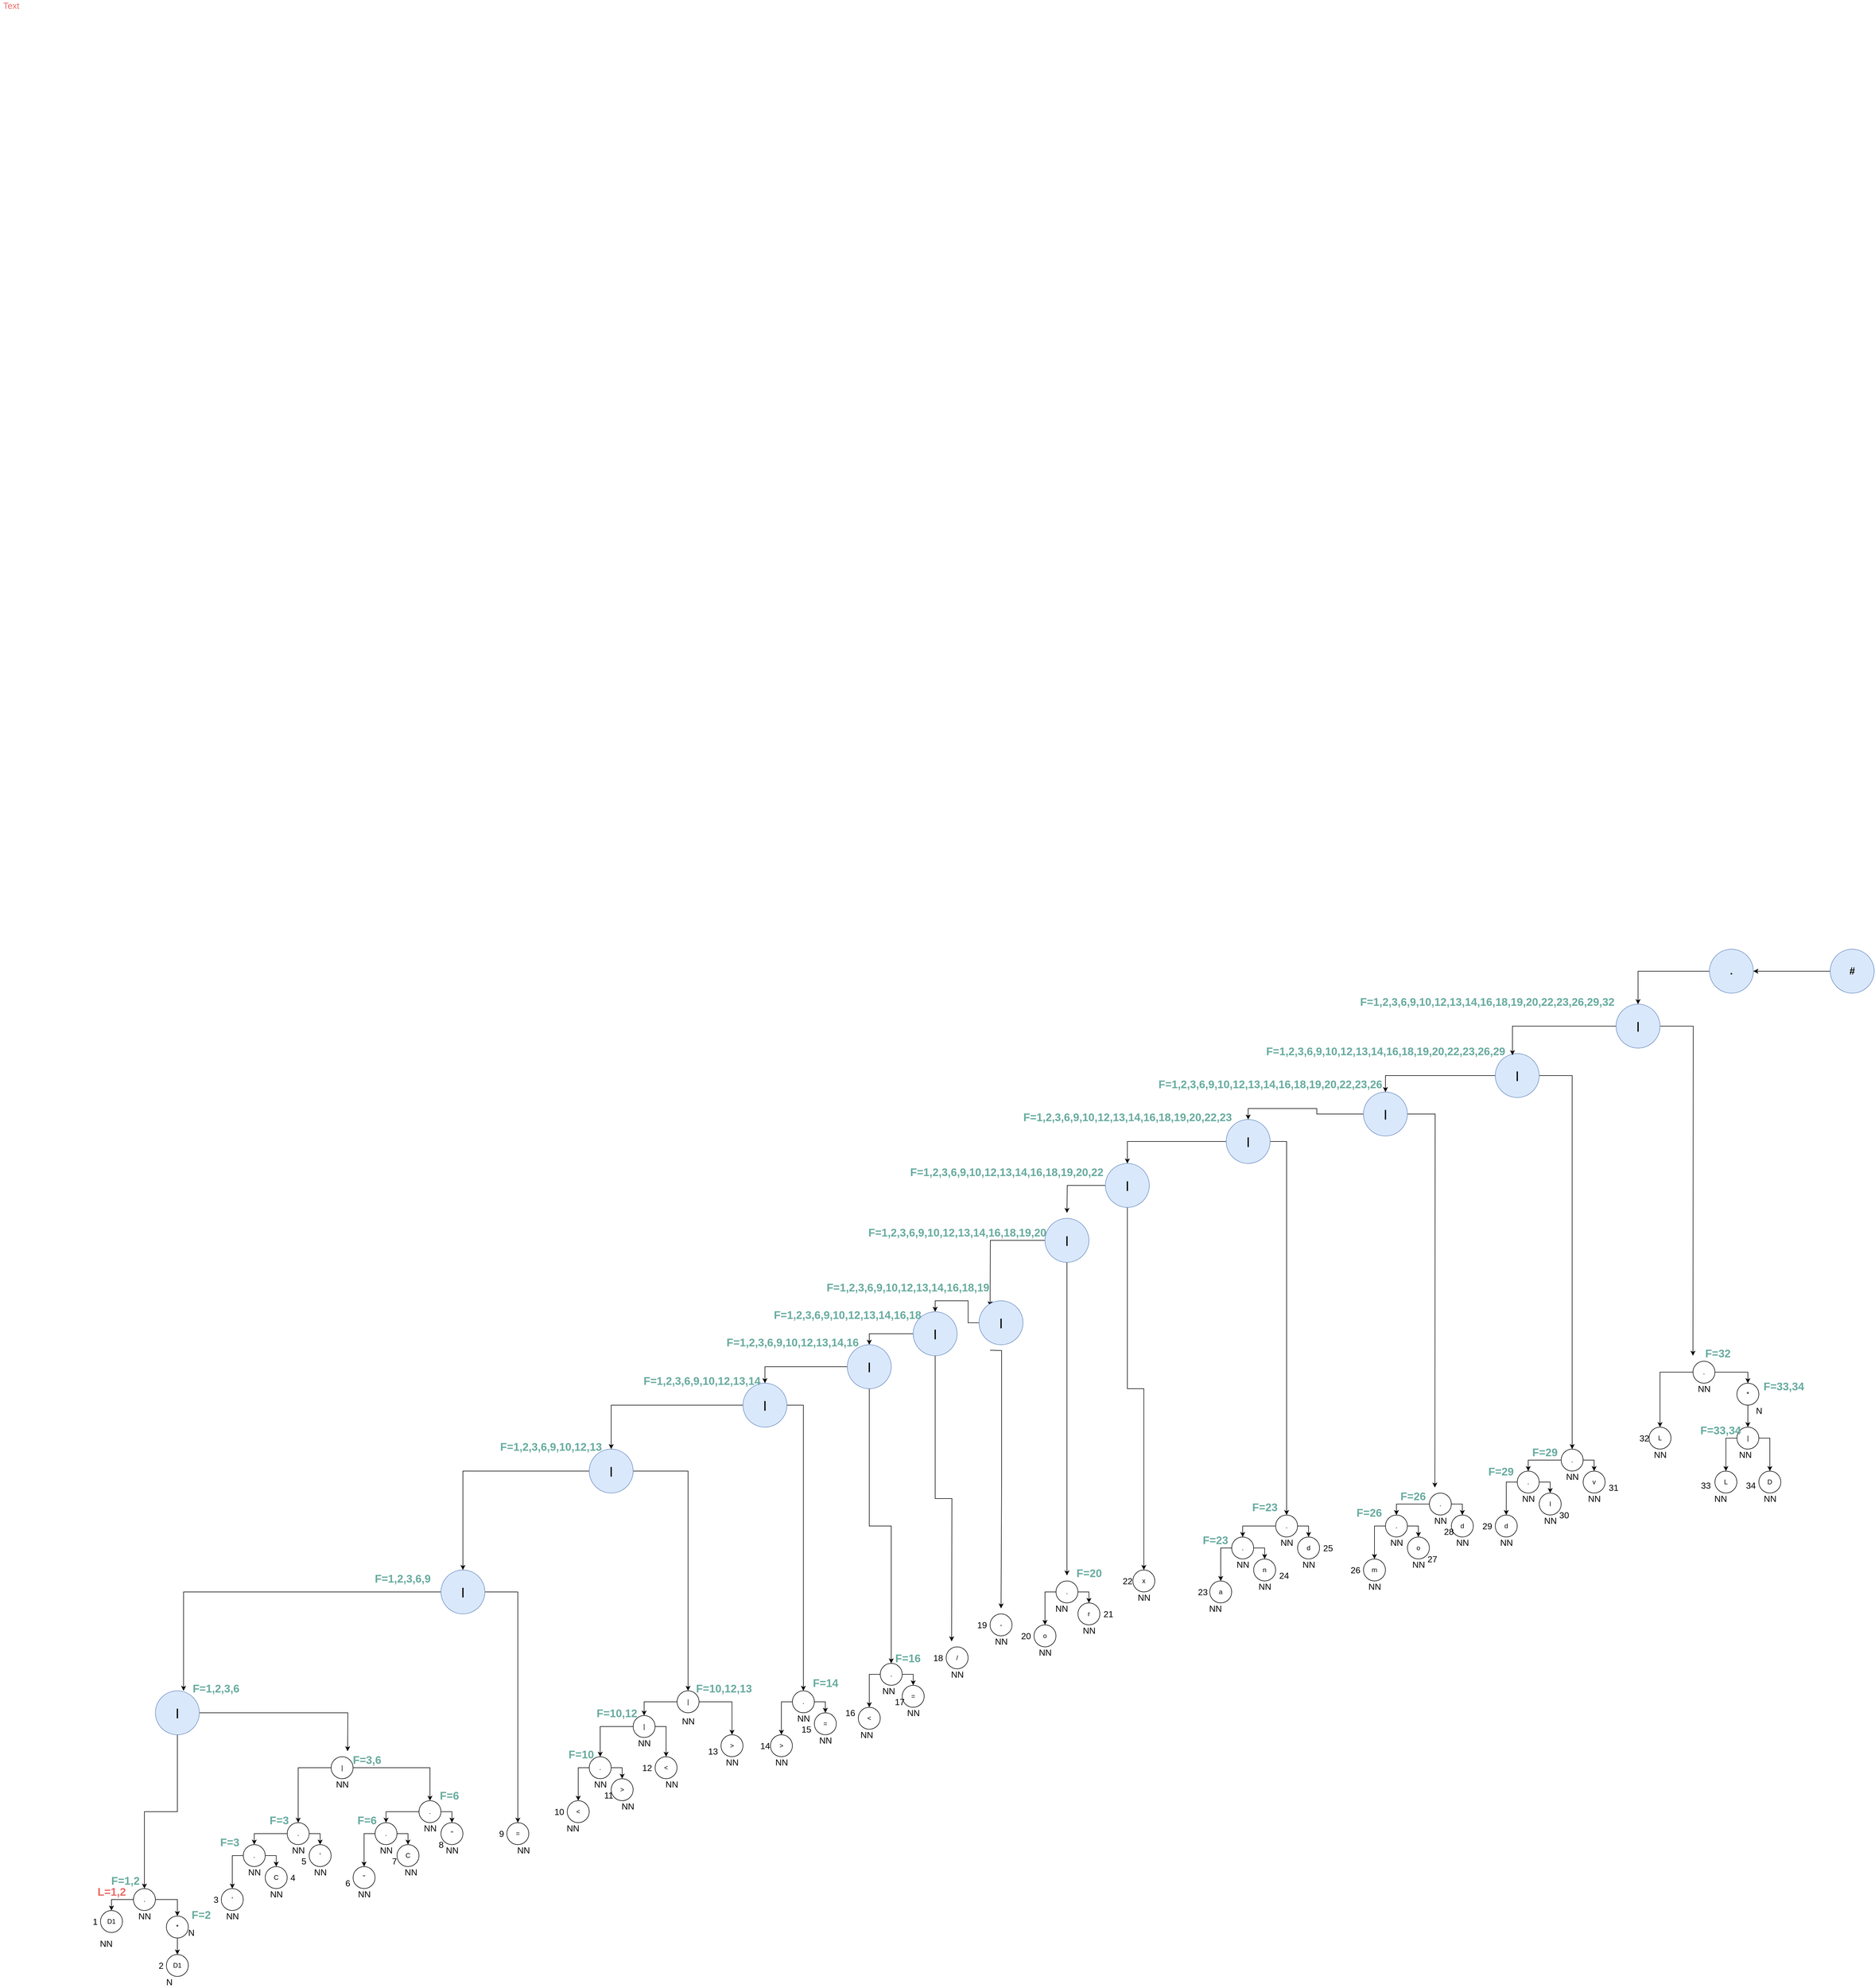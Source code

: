<mxfile version="12.7.9" type="github"><diagram id="Lz_JsDklgYzC8qkes2pU" name="Page-1"><mxGraphModel dx="2274" dy="3951" grid="1" gridSize="10" guides="1" tooltips="1" connect="1" arrows="1" fold="1" page="1" pageScale="1" pageWidth="850" pageHeight="1100" math="0" shadow="0"><root><mxCell id="0"/><mxCell id="1" parent="0"/><mxCell id="9Kt5vjRV1KFnevcyv32x-71" style="edgeStyle=orthogonalEdgeStyle;rounded=0;orthogonalLoop=1;jettySize=auto;html=1;exitX=0;exitY=0.5;exitDx=0;exitDy=0;entryX=0.5;entryY=0;entryDx=0;entryDy=0;" edge="1" parent="1" source="9Kt5vjRV1KFnevcyv32x-18" target="9Kt5vjRV1KFnevcyv32x-66"><mxGeometry relative="1" as="geometry"/></mxCell><mxCell id="9Kt5vjRV1KFnevcyv32x-72" style="edgeStyle=orthogonalEdgeStyle;rounded=0;orthogonalLoop=1;jettySize=auto;html=1;exitX=1;exitY=0.5;exitDx=0;exitDy=0;entryX=0.5;entryY=0;entryDx=0;entryDy=0;" edge="1" parent="1" source="9Kt5vjRV1KFnevcyv32x-18" target="9Kt5vjRV1KFnevcyv32x-64"><mxGeometry relative="1" as="geometry"/></mxCell><mxCell id="9Kt5vjRV1KFnevcyv32x-18" value="|" style="ellipse;whiteSpace=wrap;html=1;aspect=fixed;" vertex="1" parent="1"><mxGeometry x="830" y="125" width="40" height="40" as="geometry"/></mxCell><mxCell id="9Kt5vjRV1KFnevcyv32x-23" value="D1" style="ellipse;whiteSpace=wrap;html=1;aspect=fixed;" vertex="1" parent="1"><mxGeometry x="-140" y="480" width="40" height="40" as="geometry"/></mxCell><mxCell id="9Kt5vjRV1KFnevcyv32x-27" style="edgeStyle=orthogonalEdgeStyle;rounded=0;orthogonalLoop=1;jettySize=auto;html=1;entryX=0.5;entryY=0;entryDx=0;entryDy=0;" edge="1" parent="1" source="9Kt5vjRV1KFnevcyv32x-24" target="9Kt5vjRV1KFnevcyv32x-23"><mxGeometry relative="1" as="geometry"><mxPoint x="-100" y="480" as="targetPoint"/></mxGeometry></mxCell><mxCell id="9Kt5vjRV1KFnevcyv32x-28" style="edgeStyle=orthogonalEdgeStyle;rounded=0;orthogonalLoop=1;jettySize=auto;html=1;entryX=0.5;entryY=0;entryDx=0;entryDy=0;" edge="1" parent="1" source="9Kt5vjRV1KFnevcyv32x-24" target="9Kt5vjRV1KFnevcyv32x-25"><mxGeometry relative="1" as="geometry"/></mxCell><mxCell id="9Kt5vjRV1KFnevcyv32x-24" value="." style="ellipse;whiteSpace=wrap;html=1;aspect=fixed;" vertex="1" parent="1"><mxGeometry x="-80" y="440" width="40" height="40" as="geometry"/></mxCell><mxCell id="9Kt5vjRV1KFnevcyv32x-31" style="edgeStyle=orthogonalEdgeStyle;rounded=0;orthogonalLoop=1;jettySize=auto;html=1;entryX=0.5;entryY=0;entryDx=0;entryDy=0;" edge="1" parent="1" source="9Kt5vjRV1KFnevcyv32x-25" target="9Kt5vjRV1KFnevcyv32x-26"><mxGeometry relative="1" as="geometry"/></mxCell><mxCell id="9Kt5vjRV1KFnevcyv32x-25" value="*" style="ellipse;whiteSpace=wrap;html=1;aspect=fixed;" vertex="1" parent="1"><mxGeometry x="-20" y="490" width="40" height="40" as="geometry"/></mxCell><mxCell id="9Kt5vjRV1KFnevcyv32x-26" value="D1" style="ellipse;whiteSpace=wrap;html=1;aspect=fixed;" vertex="1" parent="1"><mxGeometry x="-20" y="560" width="40" height="40" as="geometry"/></mxCell><mxCell id="9Kt5vjRV1KFnevcyv32x-33" value="'" style="ellipse;whiteSpace=wrap;html=1;aspect=fixed;" vertex="1" parent="1"><mxGeometry x="80" y="440" width="40" height="40" as="geometry"/></mxCell><mxCell id="9Kt5vjRV1KFnevcyv32x-35" value="C" style="ellipse;whiteSpace=wrap;html=1;aspect=fixed;" vertex="1" parent="1"><mxGeometry x="160" y="400" width="40" height="40" as="geometry"/></mxCell><mxCell id="9Kt5vjRV1KFnevcyv32x-59" style="edgeStyle=orthogonalEdgeStyle;rounded=0;orthogonalLoop=1;jettySize=auto;html=1;exitX=1;exitY=0.5;exitDx=0;exitDy=0;entryX=0.5;entryY=0;entryDx=0;entryDy=0;" edge="1" parent="1" source="9Kt5vjRV1KFnevcyv32x-37" target="9Kt5vjRV1KFnevcyv32x-58"><mxGeometry relative="1" as="geometry"/></mxCell><mxCell id="9Kt5vjRV1KFnevcyv32x-60" style="edgeStyle=orthogonalEdgeStyle;rounded=0;orthogonalLoop=1;jettySize=auto;html=1;exitX=0;exitY=0.5;exitDx=0;exitDy=0;entryX=0.5;entryY=0;entryDx=0;entryDy=0;" edge="1" parent="1" source="9Kt5vjRV1KFnevcyv32x-37" target="9Kt5vjRV1KFnevcyv32x-46"><mxGeometry relative="1" as="geometry"/></mxCell><mxCell id="9Kt5vjRV1KFnevcyv32x-37" value="|" style="ellipse;whiteSpace=wrap;html=1;aspect=fixed;" vertex="1" parent="1"><mxGeometry x="280" y="200" width="40" height="40" as="geometry"/></mxCell><mxCell id="9Kt5vjRV1KFnevcyv32x-42" value="'" style="ellipse;whiteSpace=wrap;html=1;aspect=fixed;" vertex="1" parent="1"><mxGeometry x="240" y="360" width="40" height="40" as="geometry"/></mxCell><mxCell id="9Kt5vjRV1KFnevcyv32x-44" style="edgeStyle=orthogonalEdgeStyle;rounded=0;orthogonalLoop=1;jettySize=auto;html=1;exitX=1;exitY=0.5;exitDx=0;exitDy=0;entryX=0.5;entryY=0;entryDx=0;entryDy=0;" edge="1" parent="1" source="9Kt5vjRV1KFnevcyv32x-43" target="9Kt5vjRV1KFnevcyv32x-35"><mxGeometry relative="1" as="geometry"/></mxCell><mxCell id="9Kt5vjRV1KFnevcyv32x-45" style="edgeStyle=orthogonalEdgeStyle;rounded=0;orthogonalLoop=1;jettySize=auto;html=1;exitX=0;exitY=0.5;exitDx=0;exitDy=0;entryX=0.5;entryY=0;entryDx=0;entryDy=0;" edge="1" parent="1" source="9Kt5vjRV1KFnevcyv32x-43" target="9Kt5vjRV1KFnevcyv32x-33"><mxGeometry relative="1" as="geometry"/></mxCell><mxCell id="9Kt5vjRV1KFnevcyv32x-43" value="." style="ellipse;whiteSpace=wrap;html=1;aspect=fixed;" vertex="1" parent="1"><mxGeometry x="120" y="360" width="40" height="40" as="geometry"/></mxCell><mxCell id="9Kt5vjRV1KFnevcyv32x-47" style="edgeStyle=orthogonalEdgeStyle;rounded=0;orthogonalLoop=1;jettySize=auto;html=1;exitX=1;exitY=0.5;exitDx=0;exitDy=0;entryX=0.5;entryY=0;entryDx=0;entryDy=0;" edge="1" parent="1" source="9Kt5vjRV1KFnevcyv32x-46" target="9Kt5vjRV1KFnevcyv32x-42"><mxGeometry relative="1" as="geometry"/></mxCell><mxCell id="9Kt5vjRV1KFnevcyv32x-48" style="edgeStyle=orthogonalEdgeStyle;rounded=0;orthogonalLoop=1;jettySize=auto;html=1;exitX=0;exitY=0.5;exitDx=0;exitDy=0;entryX=0.5;entryY=0;entryDx=0;entryDy=0;" edge="1" parent="1" source="9Kt5vjRV1KFnevcyv32x-46" target="9Kt5vjRV1KFnevcyv32x-43"><mxGeometry relative="1" as="geometry"/></mxCell><mxCell id="9Kt5vjRV1KFnevcyv32x-46" value="." style="ellipse;whiteSpace=wrap;html=1;aspect=fixed;" vertex="1" parent="1"><mxGeometry x="200" y="320" width="40" height="40" as="geometry"/></mxCell><mxCell id="9Kt5vjRV1KFnevcyv32x-50" value="&quot;" style="ellipse;whiteSpace=wrap;html=1;aspect=fixed;" vertex="1" parent="1"><mxGeometry x="320" y="400" width="40" height="40" as="geometry"/></mxCell><mxCell id="9Kt5vjRV1KFnevcyv32x-51" value="C" style="ellipse;whiteSpace=wrap;html=1;aspect=fixed;" vertex="1" parent="1"><mxGeometry x="400" y="360" width="40" height="40" as="geometry"/></mxCell><mxCell id="9Kt5vjRV1KFnevcyv32x-52" value="&quot;" style="ellipse;whiteSpace=wrap;html=1;aspect=fixed;" vertex="1" parent="1"><mxGeometry x="480" y="320" width="40" height="40" as="geometry"/></mxCell><mxCell id="9Kt5vjRV1KFnevcyv32x-53" style="edgeStyle=orthogonalEdgeStyle;rounded=0;orthogonalLoop=1;jettySize=auto;html=1;exitX=1;exitY=0.5;exitDx=0;exitDy=0;entryX=0.5;entryY=0;entryDx=0;entryDy=0;" edge="1" parent="1" source="9Kt5vjRV1KFnevcyv32x-55" target="9Kt5vjRV1KFnevcyv32x-51"><mxGeometry relative="1" as="geometry"/></mxCell><mxCell id="9Kt5vjRV1KFnevcyv32x-54" style="edgeStyle=orthogonalEdgeStyle;rounded=0;orthogonalLoop=1;jettySize=auto;html=1;exitX=0;exitY=0.5;exitDx=0;exitDy=0;entryX=0.5;entryY=0;entryDx=0;entryDy=0;" edge="1" parent="1" source="9Kt5vjRV1KFnevcyv32x-55" target="9Kt5vjRV1KFnevcyv32x-50"><mxGeometry relative="1" as="geometry"/></mxCell><mxCell id="9Kt5vjRV1KFnevcyv32x-55" value="." style="ellipse;whiteSpace=wrap;html=1;aspect=fixed;" vertex="1" parent="1"><mxGeometry x="360" y="320" width="40" height="40" as="geometry"/></mxCell><mxCell id="9Kt5vjRV1KFnevcyv32x-56" style="edgeStyle=orthogonalEdgeStyle;rounded=0;orthogonalLoop=1;jettySize=auto;html=1;exitX=1;exitY=0.5;exitDx=0;exitDy=0;entryX=0.5;entryY=0;entryDx=0;entryDy=0;" edge="1" parent="1" source="9Kt5vjRV1KFnevcyv32x-58" target="9Kt5vjRV1KFnevcyv32x-52"><mxGeometry relative="1" as="geometry"/></mxCell><mxCell id="9Kt5vjRV1KFnevcyv32x-57" style="edgeStyle=orthogonalEdgeStyle;rounded=0;orthogonalLoop=1;jettySize=auto;html=1;exitX=0;exitY=0.5;exitDx=0;exitDy=0;entryX=0.5;entryY=0;entryDx=0;entryDy=0;" edge="1" parent="1" source="9Kt5vjRV1KFnevcyv32x-58" target="9Kt5vjRV1KFnevcyv32x-55"><mxGeometry relative="1" as="geometry"/></mxCell><mxCell id="9Kt5vjRV1KFnevcyv32x-58" value="." style="ellipse;whiteSpace=wrap;html=1;aspect=fixed;" vertex="1" parent="1"><mxGeometry x="440" y="280" width="40" height="40" as="geometry"/></mxCell><mxCell id="9Kt5vjRV1KFnevcyv32x-61" value="=" style="ellipse;whiteSpace=wrap;html=1;aspect=fixed;" vertex="1" parent="1"><mxGeometry x="600" y="320" width="40" height="40" as="geometry"/></mxCell><mxCell id="9Kt5vjRV1KFnevcyv32x-62" value="&amp;lt;" style="ellipse;whiteSpace=wrap;html=1;aspect=fixed;" vertex="1" parent="1"><mxGeometry x="710" y="280" width="40" height="40" as="geometry"/></mxCell><mxCell id="9Kt5vjRV1KFnevcyv32x-63" value="&amp;gt;" style="ellipse;whiteSpace=wrap;html=1;aspect=fixed;" vertex="1" parent="1"><mxGeometry x="790" y="240" width="40" height="40" as="geometry"/></mxCell><mxCell id="9Kt5vjRV1KFnevcyv32x-64" value="&amp;lt;" style="ellipse;whiteSpace=wrap;html=1;aspect=fixed;" vertex="1" parent="1"><mxGeometry x="870" y="200" width="40" height="40" as="geometry"/></mxCell><mxCell id="9Kt5vjRV1KFnevcyv32x-65" value="&amp;gt;" style="ellipse;whiteSpace=wrap;html=1;aspect=fixed;" vertex="1" parent="1"><mxGeometry x="990" y="160" width="40" height="40" as="geometry"/></mxCell><mxCell id="9Kt5vjRV1KFnevcyv32x-69" style="edgeStyle=orthogonalEdgeStyle;rounded=0;orthogonalLoop=1;jettySize=auto;html=1;exitX=0;exitY=0.5;exitDx=0;exitDy=0;entryX=0.5;entryY=0;entryDx=0;entryDy=0;" edge="1" parent="1" source="9Kt5vjRV1KFnevcyv32x-66" target="9Kt5vjRV1KFnevcyv32x-62"><mxGeometry relative="1" as="geometry"/></mxCell><mxCell id="9Kt5vjRV1KFnevcyv32x-70" style="edgeStyle=orthogonalEdgeStyle;rounded=0;orthogonalLoop=1;jettySize=auto;html=1;exitX=1;exitY=0.5;exitDx=0;exitDy=0;entryX=0.5;entryY=0;entryDx=0;entryDy=0;" edge="1" parent="1" source="9Kt5vjRV1KFnevcyv32x-66" target="9Kt5vjRV1KFnevcyv32x-63"><mxGeometry relative="1" as="geometry"/></mxCell><mxCell id="9Kt5vjRV1KFnevcyv32x-66" value="." style="ellipse;whiteSpace=wrap;html=1;aspect=fixed;" vertex="1" parent="1"><mxGeometry x="750" y="200" width="40" height="40" as="geometry"/></mxCell><mxCell id="9Kt5vjRV1KFnevcyv32x-74" style="edgeStyle=orthogonalEdgeStyle;rounded=0;orthogonalLoop=1;jettySize=auto;html=1;exitX=0;exitY=0.5;exitDx=0;exitDy=0;entryX=0.5;entryY=0;entryDx=0;entryDy=0;" edge="1" parent="1" source="9Kt5vjRV1KFnevcyv32x-73" target="9Kt5vjRV1KFnevcyv32x-18"><mxGeometry relative="1" as="geometry"/></mxCell><mxCell id="9Kt5vjRV1KFnevcyv32x-75" style="edgeStyle=orthogonalEdgeStyle;rounded=0;orthogonalLoop=1;jettySize=auto;html=1;exitX=1;exitY=0.5;exitDx=0;exitDy=0;entryX=0.5;entryY=0;entryDx=0;entryDy=0;" edge="1" parent="1" source="9Kt5vjRV1KFnevcyv32x-73" target="9Kt5vjRV1KFnevcyv32x-65"><mxGeometry relative="1" as="geometry"/></mxCell><mxCell id="9Kt5vjRV1KFnevcyv32x-73" value="|" style="ellipse;whiteSpace=wrap;html=1;aspect=fixed;" vertex="1" parent="1"><mxGeometry x="910" y="80" width="40" height="40" as="geometry"/></mxCell><mxCell id="9Kt5vjRV1KFnevcyv32x-76" value="&amp;gt;" style="ellipse;whiteSpace=wrap;html=1;aspect=fixed;" vertex="1" parent="1"><mxGeometry x="1080" y="160" width="40" height="40" as="geometry"/></mxCell><mxCell id="9Kt5vjRV1KFnevcyv32x-77" value="=" style="ellipse;whiteSpace=wrap;html=1;aspect=fixed;" vertex="1" parent="1"><mxGeometry x="1160" y="120" width="40" height="40" as="geometry"/></mxCell><mxCell id="9Kt5vjRV1KFnevcyv32x-78" style="edgeStyle=orthogonalEdgeStyle;rounded=0;orthogonalLoop=1;jettySize=auto;html=1;exitX=0;exitY=0.5;exitDx=0;exitDy=0;entryX=0.5;entryY=0;entryDx=0;entryDy=0;" edge="1" source="9Kt5vjRV1KFnevcyv32x-80" target="9Kt5vjRV1KFnevcyv32x-76" parent="1"><mxGeometry relative="1" as="geometry"/></mxCell><mxCell id="9Kt5vjRV1KFnevcyv32x-79" style="edgeStyle=orthogonalEdgeStyle;rounded=0;orthogonalLoop=1;jettySize=auto;html=1;exitX=1;exitY=0.5;exitDx=0;exitDy=0;entryX=0.5;entryY=0;entryDx=0;entryDy=0;" edge="1" source="9Kt5vjRV1KFnevcyv32x-80" target="9Kt5vjRV1KFnevcyv32x-77" parent="1"><mxGeometry relative="1" as="geometry"/></mxCell><mxCell id="9Kt5vjRV1KFnevcyv32x-80" value="." style="ellipse;whiteSpace=wrap;html=1;aspect=fixed;" vertex="1" parent="1"><mxGeometry x="1120" y="80" width="40" height="40" as="geometry"/></mxCell><mxCell id="9Kt5vjRV1KFnevcyv32x-87" value="&amp;lt;" style="ellipse;whiteSpace=wrap;html=1;aspect=fixed;" vertex="1" parent="1"><mxGeometry x="1240" y="110" width="40" height="40" as="geometry"/></mxCell><mxCell id="9Kt5vjRV1KFnevcyv32x-88" value="=" style="ellipse;whiteSpace=wrap;html=1;aspect=fixed;" vertex="1" parent="1"><mxGeometry x="1320" y="70" width="40" height="40" as="geometry"/></mxCell><mxCell id="9Kt5vjRV1KFnevcyv32x-89" style="edgeStyle=orthogonalEdgeStyle;rounded=0;orthogonalLoop=1;jettySize=auto;html=1;exitX=0;exitY=0.5;exitDx=0;exitDy=0;entryX=0.5;entryY=0;entryDx=0;entryDy=0;" edge="1" source="9Kt5vjRV1KFnevcyv32x-91" target="9Kt5vjRV1KFnevcyv32x-87" parent="1"><mxGeometry relative="1" as="geometry"/></mxCell><mxCell id="9Kt5vjRV1KFnevcyv32x-90" style="edgeStyle=orthogonalEdgeStyle;rounded=0;orthogonalLoop=1;jettySize=auto;html=1;exitX=1;exitY=0.5;exitDx=0;exitDy=0;entryX=0.5;entryY=0;entryDx=0;entryDy=0;" edge="1" source="9Kt5vjRV1KFnevcyv32x-91" target="9Kt5vjRV1KFnevcyv32x-88" parent="1"><mxGeometry relative="1" as="geometry"/></mxCell><mxCell id="9Kt5vjRV1KFnevcyv32x-91" value="." style="ellipse;whiteSpace=wrap;html=1;aspect=fixed;" vertex="1" parent="1"><mxGeometry x="1280" y="30" width="40" height="40" as="geometry"/></mxCell><mxCell id="9Kt5vjRV1KFnevcyv32x-93" value="/" style="ellipse;whiteSpace=wrap;html=1;aspect=fixed;" vertex="1" parent="1"><mxGeometry x="1400" width="40" height="40" as="geometry"/></mxCell><mxCell id="9Kt5vjRV1KFnevcyv32x-94" value="-" style="ellipse;whiteSpace=wrap;html=1;aspect=fixed;" vertex="1" parent="1"><mxGeometry x="1480" y="-60" width="40" height="40" as="geometry"/></mxCell><mxCell id="9Kt5vjRV1KFnevcyv32x-95" value="o" style="ellipse;whiteSpace=wrap;html=1;aspect=fixed;" vertex="1" parent="1"><mxGeometry x="1560" y="-40" width="40" height="40" as="geometry"/></mxCell><mxCell id="9Kt5vjRV1KFnevcyv32x-96" value="r" style="ellipse;whiteSpace=wrap;html=1;aspect=fixed;" vertex="1" parent="1"><mxGeometry x="1640" y="-80" width="40" height="40" as="geometry"/></mxCell><mxCell id="9Kt5vjRV1KFnevcyv32x-97" style="edgeStyle=orthogonalEdgeStyle;rounded=0;orthogonalLoop=1;jettySize=auto;html=1;exitX=0;exitY=0.5;exitDx=0;exitDy=0;entryX=0.5;entryY=0;entryDx=0;entryDy=0;" edge="1" source="9Kt5vjRV1KFnevcyv32x-99" target="9Kt5vjRV1KFnevcyv32x-95" parent="1"><mxGeometry relative="1" as="geometry"/></mxCell><mxCell id="9Kt5vjRV1KFnevcyv32x-98" style="edgeStyle=orthogonalEdgeStyle;rounded=0;orthogonalLoop=1;jettySize=auto;html=1;exitX=1;exitY=0.5;exitDx=0;exitDy=0;entryX=0.5;entryY=0;entryDx=0;entryDy=0;" edge="1" source="9Kt5vjRV1KFnevcyv32x-99" target="9Kt5vjRV1KFnevcyv32x-96" parent="1"><mxGeometry relative="1" as="geometry"/></mxCell><mxCell id="9Kt5vjRV1KFnevcyv32x-99" value="." style="ellipse;whiteSpace=wrap;html=1;aspect=fixed;" vertex="1" parent="1"><mxGeometry x="1600" y="-120" width="40" height="40" as="geometry"/></mxCell><mxCell id="9Kt5vjRV1KFnevcyv32x-100" value="x" style="ellipse;whiteSpace=wrap;html=1;aspect=fixed;" vertex="1" parent="1"><mxGeometry x="1740" y="-140" width="40" height="40" as="geometry"/></mxCell><mxCell id="9Kt5vjRV1KFnevcyv32x-102" value="a" style="ellipse;whiteSpace=wrap;html=1;aspect=fixed;" vertex="1" parent="1"><mxGeometry x="1880" y="-120" width="40" height="40" as="geometry"/></mxCell><mxCell id="9Kt5vjRV1KFnevcyv32x-103" value="n" style="ellipse;whiteSpace=wrap;html=1;aspect=fixed;" vertex="1" parent="1"><mxGeometry x="1960" y="-160" width="40" height="40" as="geometry"/></mxCell><mxCell id="9Kt5vjRV1KFnevcyv32x-104" value="d" style="ellipse;whiteSpace=wrap;html=1;aspect=fixed;" vertex="1" parent="1"><mxGeometry x="2040" y="-200" width="40" height="40" as="geometry"/></mxCell><mxCell id="9Kt5vjRV1KFnevcyv32x-105" style="edgeStyle=orthogonalEdgeStyle;rounded=0;orthogonalLoop=1;jettySize=auto;html=1;exitX=1;exitY=0.5;exitDx=0;exitDy=0;entryX=0.5;entryY=0;entryDx=0;entryDy=0;" edge="1" source="9Kt5vjRV1KFnevcyv32x-107" target="9Kt5vjRV1KFnevcyv32x-103" parent="1"><mxGeometry relative="1" as="geometry"/></mxCell><mxCell id="9Kt5vjRV1KFnevcyv32x-106" style="edgeStyle=orthogonalEdgeStyle;rounded=0;orthogonalLoop=1;jettySize=auto;html=1;exitX=0;exitY=0.5;exitDx=0;exitDy=0;entryX=0.5;entryY=0;entryDx=0;entryDy=0;" edge="1" source="9Kt5vjRV1KFnevcyv32x-107" target="9Kt5vjRV1KFnevcyv32x-102" parent="1"><mxGeometry relative="1" as="geometry"/></mxCell><mxCell id="9Kt5vjRV1KFnevcyv32x-107" value="." style="ellipse;whiteSpace=wrap;html=1;aspect=fixed;" vertex="1" parent="1"><mxGeometry x="1920" y="-200" width="40" height="40" as="geometry"/></mxCell><mxCell id="9Kt5vjRV1KFnevcyv32x-108" style="edgeStyle=orthogonalEdgeStyle;rounded=0;orthogonalLoop=1;jettySize=auto;html=1;exitX=1;exitY=0.5;exitDx=0;exitDy=0;entryX=0.5;entryY=0;entryDx=0;entryDy=0;" edge="1" source="9Kt5vjRV1KFnevcyv32x-110" target="9Kt5vjRV1KFnevcyv32x-104" parent="1"><mxGeometry relative="1" as="geometry"/></mxCell><mxCell id="9Kt5vjRV1KFnevcyv32x-109" style="edgeStyle=orthogonalEdgeStyle;rounded=0;orthogonalLoop=1;jettySize=auto;html=1;exitX=0;exitY=0.5;exitDx=0;exitDy=0;entryX=0.5;entryY=0;entryDx=0;entryDy=0;" edge="1" source="9Kt5vjRV1KFnevcyv32x-110" target="9Kt5vjRV1KFnevcyv32x-107" parent="1"><mxGeometry relative="1" as="geometry"/></mxCell><mxCell id="9Kt5vjRV1KFnevcyv32x-110" value="." style="ellipse;whiteSpace=wrap;html=1;aspect=fixed;" vertex="1" parent="1"><mxGeometry x="2000" y="-240" width="40" height="40" as="geometry"/></mxCell><mxCell id="9Kt5vjRV1KFnevcyv32x-120" value="m" style="ellipse;whiteSpace=wrap;html=1;aspect=fixed;" vertex="1" parent="1"><mxGeometry x="2160" y="-160" width="40" height="40" as="geometry"/></mxCell><mxCell id="9Kt5vjRV1KFnevcyv32x-121" value="o" style="ellipse;whiteSpace=wrap;html=1;aspect=fixed;" vertex="1" parent="1"><mxGeometry x="2240" y="-200" width="40" height="40" as="geometry"/></mxCell><mxCell id="9Kt5vjRV1KFnevcyv32x-122" value="d" style="ellipse;whiteSpace=wrap;html=1;aspect=fixed;" vertex="1" parent="1"><mxGeometry x="2320" y="-240" width="40" height="40" as="geometry"/></mxCell><mxCell id="9Kt5vjRV1KFnevcyv32x-123" style="edgeStyle=orthogonalEdgeStyle;rounded=0;orthogonalLoop=1;jettySize=auto;html=1;exitX=1;exitY=0.5;exitDx=0;exitDy=0;entryX=0.5;entryY=0;entryDx=0;entryDy=0;" edge="1" source="9Kt5vjRV1KFnevcyv32x-125" target="9Kt5vjRV1KFnevcyv32x-121" parent="1"><mxGeometry relative="1" as="geometry"/></mxCell><mxCell id="9Kt5vjRV1KFnevcyv32x-124" style="edgeStyle=orthogonalEdgeStyle;rounded=0;orthogonalLoop=1;jettySize=auto;html=1;exitX=0;exitY=0.5;exitDx=0;exitDy=0;entryX=0.5;entryY=0;entryDx=0;entryDy=0;" edge="1" source="9Kt5vjRV1KFnevcyv32x-125" target="9Kt5vjRV1KFnevcyv32x-120" parent="1"><mxGeometry relative="1" as="geometry"/></mxCell><mxCell id="9Kt5vjRV1KFnevcyv32x-125" value="." style="ellipse;whiteSpace=wrap;html=1;aspect=fixed;" vertex="1" parent="1"><mxGeometry x="2200" y="-240" width="40" height="40" as="geometry"/></mxCell><mxCell id="9Kt5vjRV1KFnevcyv32x-126" style="edgeStyle=orthogonalEdgeStyle;rounded=0;orthogonalLoop=1;jettySize=auto;html=1;exitX=1;exitY=0.5;exitDx=0;exitDy=0;entryX=0.5;entryY=0;entryDx=0;entryDy=0;" edge="1" source="9Kt5vjRV1KFnevcyv32x-128" target="9Kt5vjRV1KFnevcyv32x-122" parent="1"><mxGeometry relative="1" as="geometry"/></mxCell><mxCell id="9Kt5vjRV1KFnevcyv32x-127" style="edgeStyle=orthogonalEdgeStyle;rounded=0;orthogonalLoop=1;jettySize=auto;html=1;exitX=0;exitY=0.5;exitDx=0;exitDy=0;entryX=0.5;entryY=0;entryDx=0;entryDy=0;" edge="1" source="9Kt5vjRV1KFnevcyv32x-128" target="9Kt5vjRV1KFnevcyv32x-125" parent="1"><mxGeometry relative="1" as="geometry"/></mxCell><mxCell id="9Kt5vjRV1KFnevcyv32x-128" value="." style="ellipse;whiteSpace=wrap;html=1;aspect=fixed;" vertex="1" parent="1"><mxGeometry x="2280" y="-280" width="40" height="40" as="geometry"/></mxCell><mxCell id="9Kt5vjRV1KFnevcyv32x-130" value="d" style="ellipse;whiteSpace=wrap;html=1;aspect=fixed;" vertex="1" parent="1"><mxGeometry x="2400" y="-240" width="40" height="40" as="geometry"/></mxCell><mxCell id="9Kt5vjRV1KFnevcyv32x-131" value="I" style="ellipse;whiteSpace=wrap;html=1;aspect=fixed;" vertex="1" parent="1"><mxGeometry x="2480" y="-280" width="40" height="40" as="geometry"/></mxCell><mxCell id="9Kt5vjRV1KFnevcyv32x-132" value="v" style="ellipse;whiteSpace=wrap;html=1;aspect=fixed;" vertex="1" parent="1"><mxGeometry x="2560" y="-320" width="40" height="40" as="geometry"/></mxCell><mxCell id="9Kt5vjRV1KFnevcyv32x-133" style="edgeStyle=orthogonalEdgeStyle;rounded=0;orthogonalLoop=1;jettySize=auto;html=1;exitX=1;exitY=0.5;exitDx=0;exitDy=0;entryX=0.5;entryY=0;entryDx=0;entryDy=0;" edge="1" source="9Kt5vjRV1KFnevcyv32x-135" target="9Kt5vjRV1KFnevcyv32x-131" parent="1"><mxGeometry relative="1" as="geometry"/></mxCell><mxCell id="9Kt5vjRV1KFnevcyv32x-134" style="edgeStyle=orthogonalEdgeStyle;rounded=0;orthogonalLoop=1;jettySize=auto;html=1;exitX=0;exitY=0.5;exitDx=0;exitDy=0;entryX=0.5;entryY=0;entryDx=0;entryDy=0;" edge="1" source="9Kt5vjRV1KFnevcyv32x-135" target="9Kt5vjRV1KFnevcyv32x-130" parent="1"><mxGeometry relative="1" as="geometry"/></mxCell><mxCell id="9Kt5vjRV1KFnevcyv32x-135" value="." style="ellipse;whiteSpace=wrap;html=1;aspect=fixed;" vertex="1" parent="1"><mxGeometry x="2440" y="-320" width="40" height="40" as="geometry"/></mxCell><mxCell id="9Kt5vjRV1KFnevcyv32x-136" style="edgeStyle=orthogonalEdgeStyle;rounded=0;orthogonalLoop=1;jettySize=auto;html=1;exitX=1;exitY=0.5;exitDx=0;exitDy=0;entryX=0.5;entryY=0;entryDx=0;entryDy=0;" edge="1" source="9Kt5vjRV1KFnevcyv32x-138" target="9Kt5vjRV1KFnevcyv32x-132" parent="1"><mxGeometry relative="1" as="geometry"/></mxCell><mxCell id="9Kt5vjRV1KFnevcyv32x-137" style="edgeStyle=orthogonalEdgeStyle;rounded=0;orthogonalLoop=1;jettySize=auto;html=1;exitX=0;exitY=0.5;exitDx=0;exitDy=0;entryX=0.5;entryY=0;entryDx=0;entryDy=0;" edge="1" source="9Kt5vjRV1KFnevcyv32x-138" target="9Kt5vjRV1KFnevcyv32x-135" parent="1"><mxGeometry relative="1" as="geometry"/></mxCell><mxCell id="9Kt5vjRV1KFnevcyv32x-138" value="." style="ellipse;whiteSpace=wrap;html=1;aspect=fixed;" vertex="1" parent="1"><mxGeometry x="2520" y="-360" width="40" height="40" as="geometry"/></mxCell><mxCell id="9Kt5vjRV1KFnevcyv32x-140" style="edgeStyle=orthogonalEdgeStyle;rounded=0;orthogonalLoop=1;jettySize=auto;html=1;exitX=0;exitY=1;exitDx=0;exitDy=0;" edge="1" parent="1" source="9Kt5vjRV1KFnevcyv32x-139"><mxGeometry relative="1" as="geometry"><mxPoint x="2820" y="-320" as="targetPoint"/><Array as="points"><mxPoint x="2846" y="-380"/><mxPoint x="2820" y="-380"/></Array></mxGeometry></mxCell><mxCell id="9Kt5vjRV1KFnevcyv32x-143" style="edgeStyle=orthogonalEdgeStyle;rounded=0;orthogonalLoop=1;jettySize=auto;html=1;exitX=1;exitY=0.5;exitDx=0;exitDy=0;entryX=0.5;entryY=0;entryDx=0;entryDy=0;" edge="1" parent="1" source="9Kt5vjRV1KFnevcyv32x-139" target="9Kt5vjRV1KFnevcyv32x-142"><mxGeometry relative="1" as="geometry"/></mxCell><mxCell id="9Kt5vjRV1KFnevcyv32x-139" value="|" style="ellipse;whiteSpace=wrap;html=1;aspect=fixed;" vertex="1" parent="1"><mxGeometry x="2840" y="-400" width="40" height="40" as="geometry"/></mxCell><mxCell id="9Kt5vjRV1KFnevcyv32x-141" value="L" style="ellipse;whiteSpace=wrap;html=1;aspect=fixed;" vertex="1" parent="1"><mxGeometry x="2800" y="-320" width="40" height="40" as="geometry"/></mxCell><mxCell id="9Kt5vjRV1KFnevcyv32x-142" value="D" style="ellipse;whiteSpace=wrap;html=1;aspect=fixed;" vertex="1" parent="1"><mxGeometry x="2880" y="-320" width="40" height="40" as="geometry"/></mxCell><mxCell id="9Kt5vjRV1KFnevcyv32x-145" style="edgeStyle=orthogonalEdgeStyle;rounded=0;orthogonalLoop=1;jettySize=auto;html=1;exitX=0.5;exitY=1;exitDx=0;exitDy=0;entryX=0.5;entryY=0;entryDx=0;entryDy=0;" edge="1" parent="1" source="9Kt5vjRV1KFnevcyv32x-144" target="9Kt5vjRV1KFnevcyv32x-139"><mxGeometry relative="1" as="geometry"/></mxCell><mxCell id="9Kt5vjRV1KFnevcyv32x-144" value="*" style="ellipse;whiteSpace=wrap;html=1;aspect=fixed;" vertex="1" parent="1"><mxGeometry x="2840" y="-480" width="40" height="40" as="geometry"/></mxCell><mxCell id="9Kt5vjRV1KFnevcyv32x-152" value="L" style="ellipse;whiteSpace=wrap;html=1;aspect=fixed;" vertex="1" parent="1"><mxGeometry x="2680" y="-400" width="40" height="40" as="geometry"/></mxCell><mxCell id="9Kt5vjRV1KFnevcyv32x-154" style="edgeStyle=orthogonalEdgeStyle;rounded=0;orthogonalLoop=1;jettySize=auto;html=1;exitX=1;exitY=0.5;exitDx=0;exitDy=0;entryX=0.5;entryY=0;entryDx=0;entryDy=0;" edge="1" parent="1" source="9Kt5vjRV1KFnevcyv32x-153" target="9Kt5vjRV1KFnevcyv32x-144"><mxGeometry relative="1" as="geometry"/></mxCell><mxCell id="9Kt5vjRV1KFnevcyv32x-155" style="edgeStyle=orthogonalEdgeStyle;rounded=0;orthogonalLoop=1;jettySize=auto;html=1;exitX=0;exitY=0.5;exitDx=0;exitDy=0;entryX=0.5;entryY=0;entryDx=0;entryDy=0;" edge="1" parent="1" source="9Kt5vjRV1KFnevcyv32x-153" target="9Kt5vjRV1KFnevcyv32x-152"><mxGeometry relative="1" as="geometry"/></mxCell><mxCell id="9Kt5vjRV1KFnevcyv32x-153" value="." style="ellipse;whiteSpace=wrap;html=1;aspect=fixed;" vertex="1" parent="1"><mxGeometry x="2760" y="-520" width="40" height="40" as="geometry"/></mxCell><mxCell id="9Kt5vjRV1KFnevcyv32x-159" style="edgeStyle=orthogonalEdgeStyle;rounded=0;orthogonalLoop=1;jettySize=auto;html=1;entryX=0.5;entryY=0;entryDx=0;entryDy=0;fontSize=16;" edge="1" parent="1" source="9Kt5vjRV1KFnevcyv32x-156" target="9Kt5vjRV1KFnevcyv32x-24"><mxGeometry relative="1" as="geometry"/></mxCell><mxCell id="9Kt5vjRV1KFnevcyv32x-161" style="edgeStyle=orthogonalEdgeStyle;rounded=0;orthogonalLoop=1;jettySize=auto;html=1;fontSize=16;" edge="1" parent="1" source="9Kt5vjRV1KFnevcyv32x-156"><mxGeometry relative="1" as="geometry"><mxPoint x="310" y="190" as="targetPoint"/></mxGeometry></mxCell><mxCell id="9Kt5vjRV1KFnevcyv32x-156" value="&lt;font style=&quot;font-size: 18px&quot;&gt;&lt;b&gt;|&lt;/b&gt;&lt;/font&gt;" style="ellipse;whiteSpace=wrap;html=1;aspect=fixed;fillColor=#dae8fc;strokeColor=#6c8ebf;fontSize=16;" vertex="1" parent="1"><mxGeometry x="-40" y="80" width="80" height="80" as="geometry"/></mxCell><mxCell id="9Kt5vjRV1KFnevcyv32x-162" style="edgeStyle=orthogonalEdgeStyle;rounded=0;orthogonalLoop=1;jettySize=auto;html=1;entryX=0.641;entryY=0;entryDx=0;entryDy=0;entryPerimeter=0;fontSize=16;" edge="1" parent="1" source="9Kt5vjRV1KFnevcyv32x-157" target="9Kt5vjRV1KFnevcyv32x-156"><mxGeometry relative="1" as="geometry"/></mxCell><mxCell id="9Kt5vjRV1KFnevcyv32x-215" style="edgeStyle=orthogonalEdgeStyle;rounded=0;orthogonalLoop=1;jettySize=auto;html=1;entryX=0.5;entryY=0;entryDx=0;entryDy=0;fontSize=16;" edge="1" parent="1" source="9Kt5vjRV1KFnevcyv32x-157" target="9Kt5vjRV1KFnevcyv32x-61"><mxGeometry relative="1" as="geometry"/></mxCell><mxCell id="9Kt5vjRV1KFnevcyv32x-157" value="&lt;font style=&quot;font-size: 18px&quot;&gt;&lt;b&gt;|&lt;/b&gt;&lt;/font&gt;" style="ellipse;whiteSpace=wrap;html=1;aspect=fixed;fillColor=#dae8fc;strokeColor=#6c8ebf;fontSize=16;" vertex="1" parent="1"><mxGeometry x="480" y="-140" width="80" height="80" as="geometry"/></mxCell><mxCell id="9Kt5vjRV1KFnevcyv32x-166" style="edgeStyle=orthogonalEdgeStyle;rounded=0;orthogonalLoop=1;jettySize=auto;html=1;entryX=0.5;entryY=0;entryDx=0;entryDy=0;fontSize=16;" edge="1" parent="1" source="9Kt5vjRV1KFnevcyv32x-164" target="9Kt5vjRV1KFnevcyv32x-157"><mxGeometry relative="1" as="geometry"/></mxCell><mxCell id="9Kt5vjRV1KFnevcyv32x-216" style="edgeStyle=orthogonalEdgeStyle;rounded=0;orthogonalLoop=1;jettySize=auto;html=1;entryX=0.5;entryY=0;entryDx=0;entryDy=0;fontSize=16;" edge="1" parent="1" source="9Kt5vjRV1KFnevcyv32x-164" target="9Kt5vjRV1KFnevcyv32x-73"><mxGeometry relative="1" as="geometry"/></mxCell><mxCell id="9Kt5vjRV1KFnevcyv32x-164" value="&lt;font style=&quot;font-size: 18px&quot;&gt;&lt;b&gt;|&lt;/b&gt;&lt;/font&gt;" style="ellipse;whiteSpace=wrap;html=1;aspect=fixed;fillColor=#dae8fc;strokeColor=#6c8ebf;fontSize=16;" vertex="1" parent="1"><mxGeometry x="750" y="-360" width="80" height="80" as="geometry"/></mxCell><mxCell id="9Kt5vjRV1KFnevcyv32x-217" style="edgeStyle=orthogonalEdgeStyle;rounded=0;orthogonalLoop=1;jettySize=auto;html=1;entryX=0.5;entryY=0;entryDx=0;entryDy=0;fontSize=16;" edge="1" parent="1" source="9Kt5vjRV1KFnevcyv32x-167" target="9Kt5vjRV1KFnevcyv32x-164"><mxGeometry relative="1" as="geometry"/></mxCell><mxCell id="9Kt5vjRV1KFnevcyv32x-218" style="edgeStyle=orthogonalEdgeStyle;rounded=0;orthogonalLoop=1;jettySize=auto;html=1;entryX=0.5;entryY=0;entryDx=0;entryDy=0;fontSize=16;" edge="1" parent="1" source="9Kt5vjRV1KFnevcyv32x-167" target="9Kt5vjRV1KFnevcyv32x-80"><mxGeometry relative="1" as="geometry"/></mxCell><mxCell id="9Kt5vjRV1KFnevcyv32x-167" value="&lt;font style=&quot;font-size: 18px&quot;&gt;&lt;b&gt;|&lt;/b&gt;&lt;/font&gt;" style="ellipse;whiteSpace=wrap;html=1;aspect=fixed;fillColor=#dae8fc;strokeColor=#6c8ebf;fontSize=16;" vertex="1" parent="1"><mxGeometry x="1030" y="-480" width="80" height="80" as="geometry"/></mxCell><mxCell id="9Kt5vjRV1KFnevcyv32x-172" style="edgeStyle=orthogonalEdgeStyle;rounded=0;orthogonalLoop=1;jettySize=auto;html=1;entryX=0.5;entryY=0;entryDx=0;entryDy=0;fontSize=16;" edge="1" parent="1" source="9Kt5vjRV1KFnevcyv32x-170" target="9Kt5vjRV1KFnevcyv32x-167"><mxGeometry relative="1" as="geometry"/></mxCell><mxCell id="9Kt5vjRV1KFnevcyv32x-219" style="edgeStyle=orthogonalEdgeStyle;rounded=0;orthogonalLoop=1;jettySize=auto;html=1;entryX=0.5;entryY=0;entryDx=0;entryDy=0;fontSize=16;" edge="1" parent="1" source="9Kt5vjRV1KFnevcyv32x-170" target="9Kt5vjRV1KFnevcyv32x-91"><mxGeometry relative="1" as="geometry"/></mxCell><mxCell id="9Kt5vjRV1KFnevcyv32x-170" value="&lt;font style=&quot;font-size: 18px&quot;&gt;&lt;b&gt;|&lt;/b&gt;&lt;/font&gt;" style="ellipse;whiteSpace=wrap;html=1;aspect=fixed;fillColor=#dae8fc;strokeColor=#6c8ebf;fontSize=16;" vertex="1" parent="1"><mxGeometry x="1220" y="-550" width="80" height="80" as="geometry"/></mxCell><mxCell id="9Kt5vjRV1KFnevcyv32x-174" style="edgeStyle=orthogonalEdgeStyle;rounded=0;orthogonalLoop=1;jettySize=auto;html=1;fontSize=16;" edge="1" parent="1"><mxGeometry relative="1" as="geometry"><mxPoint x="1500" y="-70.0" as="targetPoint"/><mxPoint x="1480.0" y="-540" as="sourcePoint"/></mxGeometry></mxCell><mxCell id="9Kt5vjRV1KFnevcyv32x-178" value="" style="edgeStyle=orthogonalEdgeStyle;rounded=0;orthogonalLoop=1;jettySize=auto;html=1;fontSize=16;" edge="1" parent="1" source="9Kt5vjRV1KFnevcyv32x-176"><mxGeometry relative="1" as="geometry"><mxPoint x="1620" y="-130" as="targetPoint"/></mxGeometry></mxCell><mxCell id="9Kt5vjRV1KFnevcyv32x-179" style="edgeStyle=orthogonalEdgeStyle;rounded=0;orthogonalLoop=1;jettySize=auto;html=1;entryX=0.5;entryY=0;entryDx=0;entryDy=0;fontSize=16;" edge="1" parent="1" source="9Kt5vjRV1KFnevcyv32x-176"><mxGeometry relative="1" as="geometry"><mxPoint x="1480.0" y="-620" as="targetPoint"/></mxGeometry></mxCell><mxCell id="9Kt5vjRV1KFnevcyv32x-176" value="&lt;font style=&quot;font-size: 18px&quot;&gt;&lt;b&gt;|&lt;/b&gt;&lt;/font&gt;" style="ellipse;whiteSpace=wrap;html=1;aspect=fixed;fillColor=#dae8fc;strokeColor=#6c8ebf;fontSize=16;" vertex="1" parent="1"><mxGeometry x="1580" y="-780" width="80" height="80" as="geometry"/></mxCell><mxCell id="9Kt5vjRV1KFnevcyv32x-181" style="edgeStyle=orthogonalEdgeStyle;rounded=0;orthogonalLoop=1;jettySize=auto;html=1;fontSize=16;" edge="1" parent="1" source="9Kt5vjRV1KFnevcyv32x-180"><mxGeometry relative="1" as="geometry"><mxPoint x="1620" y="-790" as="targetPoint"/></mxGeometry></mxCell><mxCell id="9Kt5vjRV1KFnevcyv32x-182" style="edgeStyle=orthogonalEdgeStyle;rounded=0;orthogonalLoop=1;jettySize=auto;html=1;entryX=0.5;entryY=0;entryDx=0;entryDy=0;fontSize=16;" edge="1" parent="1" source="9Kt5vjRV1KFnevcyv32x-180" target="9Kt5vjRV1KFnevcyv32x-100"><mxGeometry relative="1" as="geometry"/></mxCell><mxCell id="9Kt5vjRV1KFnevcyv32x-180" value="&lt;font style=&quot;font-size: 18px&quot;&gt;&lt;b&gt;|&lt;/b&gt;&lt;/font&gt;" style="ellipse;whiteSpace=wrap;html=1;aspect=fixed;fillColor=#dae8fc;strokeColor=#6c8ebf;fontSize=16;" vertex="1" parent="1"><mxGeometry x="1690" y="-880" width="80" height="80" as="geometry"/></mxCell><mxCell id="9Kt5vjRV1KFnevcyv32x-185" style="edgeStyle=orthogonalEdgeStyle;rounded=0;orthogonalLoop=1;jettySize=auto;html=1;entryX=0.5;entryY=0;entryDx=0;entryDy=0;fontSize=16;" edge="1" parent="1" source="9Kt5vjRV1KFnevcyv32x-183" target="9Kt5vjRV1KFnevcyv32x-180"><mxGeometry relative="1" as="geometry"/></mxCell><mxCell id="9Kt5vjRV1KFnevcyv32x-186" style="edgeStyle=orthogonalEdgeStyle;rounded=0;orthogonalLoop=1;jettySize=auto;html=1;entryX=0.5;entryY=0;entryDx=0;entryDy=0;fontSize=16;" edge="1" parent="1" source="9Kt5vjRV1KFnevcyv32x-183" target="9Kt5vjRV1KFnevcyv32x-110"><mxGeometry relative="1" as="geometry"/></mxCell><mxCell id="9Kt5vjRV1KFnevcyv32x-183" value="&lt;font style=&quot;font-size: 18px&quot;&gt;&lt;b&gt;|&lt;/b&gt;&lt;/font&gt;" style="ellipse;whiteSpace=wrap;html=1;aspect=fixed;fillColor=#dae8fc;strokeColor=#6c8ebf;fontSize=16;" vertex="1" parent="1"><mxGeometry x="1910" y="-960" width="80" height="80" as="geometry"/></mxCell><mxCell id="9Kt5vjRV1KFnevcyv32x-188" style="edgeStyle=orthogonalEdgeStyle;rounded=0;orthogonalLoop=1;jettySize=auto;html=1;entryX=0.5;entryY=0;entryDx=0;entryDy=0;fontSize=16;" edge="1" parent="1" source="9Kt5vjRV1KFnevcyv32x-187" target="9Kt5vjRV1KFnevcyv32x-183"><mxGeometry relative="1" as="geometry"/></mxCell><mxCell id="9Kt5vjRV1KFnevcyv32x-189" style="edgeStyle=orthogonalEdgeStyle;rounded=0;orthogonalLoop=1;jettySize=auto;html=1;fontSize=16;" edge="1" parent="1" source="9Kt5vjRV1KFnevcyv32x-187"><mxGeometry relative="1" as="geometry"><mxPoint x="2290" y="-290" as="targetPoint"/></mxGeometry></mxCell><mxCell id="9Kt5vjRV1KFnevcyv32x-187" value="&lt;font style=&quot;font-size: 18px&quot;&gt;&lt;b&gt;|&lt;/b&gt;&lt;/font&gt;" style="ellipse;whiteSpace=wrap;html=1;aspect=fixed;fillColor=#dae8fc;strokeColor=#6c8ebf;fontSize=16;" vertex="1" parent="1"><mxGeometry x="2160" y="-1010" width="80" height="80" as="geometry"/></mxCell><mxCell id="9Kt5vjRV1KFnevcyv32x-191" style="edgeStyle=orthogonalEdgeStyle;rounded=0;orthogonalLoop=1;jettySize=auto;html=1;entryX=0.5;entryY=0;entryDx=0;entryDy=0;fontSize=16;" edge="1" parent="1" source="9Kt5vjRV1KFnevcyv32x-190" target="9Kt5vjRV1KFnevcyv32x-187"><mxGeometry relative="1" as="geometry"/></mxCell><mxCell id="9Kt5vjRV1KFnevcyv32x-192" style="edgeStyle=orthogonalEdgeStyle;rounded=0;orthogonalLoop=1;jettySize=auto;html=1;entryX=0.5;entryY=0;entryDx=0;entryDy=0;fontSize=16;" edge="1" parent="1" source="9Kt5vjRV1KFnevcyv32x-190" target="9Kt5vjRV1KFnevcyv32x-138"><mxGeometry relative="1" as="geometry"/></mxCell><mxCell id="9Kt5vjRV1KFnevcyv32x-190" value="&lt;font style=&quot;font-size: 18px&quot;&gt;&lt;b&gt;|&lt;/b&gt;&lt;/font&gt;" style="ellipse;whiteSpace=wrap;html=1;aspect=fixed;fillColor=#dae8fc;strokeColor=#6c8ebf;fontSize=16;" vertex="1" parent="1"><mxGeometry x="2400" y="-1080" width="80" height="80" as="geometry"/></mxCell><mxCell id="9Kt5vjRV1KFnevcyv32x-194" style="edgeStyle=orthogonalEdgeStyle;rounded=0;orthogonalLoop=1;jettySize=auto;html=1;entryX=0.391;entryY=0.036;entryDx=0;entryDy=0;entryPerimeter=0;fontSize=16;" edge="1" parent="1" source="9Kt5vjRV1KFnevcyv32x-193" target="9Kt5vjRV1KFnevcyv32x-190"><mxGeometry relative="1" as="geometry"/></mxCell><mxCell id="9Kt5vjRV1KFnevcyv32x-195" style="edgeStyle=orthogonalEdgeStyle;rounded=0;orthogonalLoop=1;jettySize=auto;html=1;fontSize=16;" edge="1" parent="1" source="9Kt5vjRV1KFnevcyv32x-193"><mxGeometry relative="1" as="geometry"><mxPoint x="2760" y="-530" as="targetPoint"/></mxGeometry></mxCell><mxCell id="9Kt5vjRV1KFnevcyv32x-193" value="&lt;font style=&quot;font-size: 18px&quot;&gt;&lt;b&gt;|&lt;/b&gt;&lt;/font&gt;" style="ellipse;whiteSpace=wrap;html=1;aspect=fixed;fillColor=#dae8fc;strokeColor=#6c8ebf;fontSize=16;" vertex="1" parent="1"><mxGeometry x="2620" y="-1170" width="80" height="80" as="geometry"/></mxCell><mxCell id="9Kt5vjRV1KFnevcyv32x-197" style="edgeStyle=orthogonalEdgeStyle;rounded=0;orthogonalLoop=1;jettySize=auto;html=1;entryX=0.5;entryY=0;entryDx=0;entryDy=0;fontSize=16;" edge="1" parent="1" source="9Kt5vjRV1KFnevcyv32x-196" target="9Kt5vjRV1KFnevcyv32x-193"><mxGeometry relative="1" as="geometry"/></mxCell><mxCell id="9Kt5vjRV1KFnevcyv32x-196" value="&lt;font style=&quot;font-size: 18px&quot;&gt;&lt;b&gt;.&lt;/b&gt;&lt;/font&gt;" style="ellipse;whiteSpace=wrap;html=1;aspect=fixed;fillColor=#dae8fc;strokeColor=#6c8ebf;fontSize=16;" vertex="1" parent="1"><mxGeometry x="2790" y="-1270" width="80" height="80" as="geometry"/></mxCell><mxCell id="9Kt5vjRV1KFnevcyv32x-199" style="edgeStyle=orthogonalEdgeStyle;rounded=0;orthogonalLoop=1;jettySize=auto;html=1;entryX=1;entryY=0.5;entryDx=0;entryDy=0;fontSize=16;" edge="1" parent="1" source="9Kt5vjRV1KFnevcyv32x-198" target="9Kt5vjRV1KFnevcyv32x-196"><mxGeometry relative="1" as="geometry"/></mxCell><mxCell id="9Kt5vjRV1KFnevcyv32x-198" value="&lt;font style=&quot;font-size: 18px&quot;&gt;&lt;b&gt;#&lt;/b&gt;&lt;/font&gt;" style="ellipse;whiteSpace=wrap;html=1;aspect=fixed;fillColor=#dae8fc;strokeColor=#6c8ebf;fontSize=16;" vertex="1" parent="1"><mxGeometry x="3010" y="-1270" width="80" height="80" as="geometry"/></mxCell><mxCell id="9Kt5vjRV1KFnevcyv32x-200" value="NN" style="text;html=1;align=center;verticalAlign=middle;resizable=0;points=[];autosize=1;fontSize=16;" vertex="1" parent="1"><mxGeometry x="-150" y="530" width="40" height="20" as="geometry"/></mxCell><mxCell id="9Kt5vjRV1KFnevcyv32x-201" value="N" style="text;html=1;align=center;verticalAlign=middle;resizable=0;points=[];autosize=1;fontSize=16;" vertex="1" parent="1"><mxGeometry x="-30" y="600" width="30" height="20" as="geometry"/></mxCell><mxCell id="9Kt5vjRV1KFnevcyv32x-202" value="N" style="text;html=1;align=center;verticalAlign=middle;resizable=0;points=[];autosize=1;fontSize=16;" vertex="1" parent="1"><mxGeometry x="10" y="510" width="30" height="20" as="geometry"/></mxCell><mxCell id="9Kt5vjRV1KFnevcyv32x-203" value="NN" style="text;html=1;align=center;verticalAlign=middle;resizable=0;points=[];autosize=1;fontSize=16;" vertex="1" parent="1"><mxGeometry x="-80" y="480" width="40" height="20" as="geometry"/></mxCell><mxCell id="9Kt5vjRV1KFnevcyv32x-204" value="NN" style="text;html=1;align=center;verticalAlign=middle;resizable=0;points=[];autosize=1;fontSize=16;" vertex="1" parent="1"><mxGeometry x="80" y="480" width="40" height="20" as="geometry"/></mxCell><mxCell id="9Kt5vjRV1KFnevcyv32x-205" value="NN" style="text;html=1;align=center;verticalAlign=middle;resizable=0;points=[];autosize=1;fontSize=16;" vertex="1" parent="1"><mxGeometry x="160" y="440" width="40" height="20" as="geometry"/></mxCell><mxCell id="9Kt5vjRV1KFnevcyv32x-206" value="NN" style="text;html=1;align=center;verticalAlign=middle;resizable=0;points=[];autosize=1;fontSize=16;" vertex="1" parent="1"><mxGeometry x="240" y="400" width="40" height="20" as="geometry"/></mxCell><mxCell id="9Kt5vjRV1KFnevcyv32x-207" value="NN" style="text;html=1;align=center;verticalAlign=middle;resizable=0;points=[];autosize=1;fontSize=16;" vertex="1" parent="1"><mxGeometry x="120" y="400" width="40" height="20" as="geometry"/></mxCell><mxCell id="9Kt5vjRV1KFnevcyv32x-208" value="NN" style="text;html=1;align=center;verticalAlign=middle;resizable=0;points=[];autosize=1;fontSize=16;" vertex="1" parent="1"><mxGeometry x="200" y="360" width="40" height="20" as="geometry"/></mxCell><mxCell id="9Kt5vjRV1KFnevcyv32x-209" value="NN" style="text;html=1;align=center;verticalAlign=middle;resizable=0;points=[];autosize=1;fontSize=16;" vertex="1" parent="1"><mxGeometry x="320" y="440" width="40" height="20" as="geometry"/></mxCell><mxCell id="9Kt5vjRV1KFnevcyv32x-210" value="NN" style="text;html=1;align=center;verticalAlign=middle;resizable=0;points=[];autosize=1;fontSize=16;" vertex="1" parent="1"><mxGeometry x="405" y="400" width="40" height="20" as="geometry"/></mxCell><mxCell id="9Kt5vjRV1KFnevcyv32x-211" value="NN" style="text;html=1;align=center;verticalAlign=middle;resizable=0;points=[];autosize=1;fontSize=16;" vertex="1" parent="1"><mxGeometry x="360" y="360" width="40" height="20" as="geometry"/></mxCell><mxCell id="9Kt5vjRV1KFnevcyv32x-212" value="NN" style="text;html=1;align=center;verticalAlign=middle;resizable=0;points=[];autosize=1;fontSize=16;" vertex="1" parent="1"><mxGeometry x="480" y="360" width="40" height="20" as="geometry"/></mxCell><mxCell id="9Kt5vjRV1KFnevcyv32x-213" value="NN" style="text;html=1;align=center;verticalAlign=middle;resizable=0;points=[];autosize=1;fontSize=16;" vertex="1" parent="1"><mxGeometry x="440" y="320" width="40" height="20" as="geometry"/></mxCell><mxCell id="9Kt5vjRV1KFnevcyv32x-214" value="NN" style="text;html=1;align=center;verticalAlign=middle;resizable=0;points=[];autosize=1;fontSize=16;" vertex="1" parent="1"><mxGeometry x="280" y="240" width="40" height="20" as="geometry"/></mxCell><mxCell id="9Kt5vjRV1KFnevcyv32x-221" style="edgeStyle=orthogonalEdgeStyle;rounded=0;orthogonalLoop=1;jettySize=auto;html=1;entryX=0.5;entryY=0;entryDx=0;entryDy=0;fontSize=16;" edge="1" parent="1" source="9Kt5vjRV1KFnevcyv32x-220" target="9Kt5vjRV1KFnevcyv32x-170"><mxGeometry relative="1" as="geometry"/></mxCell><mxCell id="9Kt5vjRV1KFnevcyv32x-222" style="edgeStyle=orthogonalEdgeStyle;rounded=0;orthogonalLoop=1;jettySize=auto;html=1;fontSize=16;" edge="1" parent="1" source="9Kt5vjRV1KFnevcyv32x-220"><mxGeometry relative="1" as="geometry"><mxPoint x="1410.0" y="-10" as="targetPoint"/></mxGeometry></mxCell><mxCell id="9Kt5vjRV1KFnevcyv32x-220" value="&lt;font style=&quot;font-size: 18px&quot;&gt;&lt;b&gt;|&lt;/b&gt;&lt;/font&gt;" style="ellipse;whiteSpace=wrap;html=1;aspect=fixed;fillColor=#dae8fc;strokeColor=#6c8ebf;fontSize=16;" vertex="1" parent="1"><mxGeometry x="1340" y="-610" width="80" height="80" as="geometry"/></mxCell><mxCell id="9Kt5vjRV1KFnevcyv32x-224" style="edgeStyle=orthogonalEdgeStyle;rounded=0;orthogonalLoop=1;jettySize=auto;html=1;entryX=0.5;entryY=0;entryDx=0;entryDy=0;fontSize=16;" edge="1" parent="1" source="9Kt5vjRV1KFnevcyv32x-223" target="9Kt5vjRV1KFnevcyv32x-220"><mxGeometry relative="1" as="geometry"/></mxCell><mxCell id="9Kt5vjRV1KFnevcyv32x-223" value="&lt;font style=&quot;font-size: 18px&quot;&gt;&lt;b&gt;|&lt;/b&gt;&lt;/font&gt;" style="ellipse;whiteSpace=wrap;html=1;aspect=fixed;fillColor=#dae8fc;strokeColor=#6c8ebf;fontSize=16;" vertex="1" parent="1"><mxGeometry x="1460" y="-630" width="80" height="80" as="geometry"/></mxCell><mxCell id="9Kt5vjRV1KFnevcyv32x-225" value="NN" style="text;html=1;align=center;verticalAlign=middle;resizable=0;points=[];autosize=1;fontSize=16;" vertex="1" parent="1"><mxGeometry x="610" y="360" width="40" height="20" as="geometry"/></mxCell><mxCell id="9Kt5vjRV1KFnevcyv32x-226" value="NN" style="text;html=1;align=center;verticalAlign=middle;resizable=0;points=[];autosize=1;fontSize=16;" vertex="1" parent="1"><mxGeometry x="700" y="320" width="40" height="20" as="geometry"/></mxCell><mxCell id="9Kt5vjRV1KFnevcyv32x-227" value="NN" style="text;html=1;align=center;verticalAlign=middle;resizable=0;points=[];autosize=1;fontSize=16;" vertex="1" parent="1"><mxGeometry x="800" y="280" width="40" height="20" as="geometry"/></mxCell><mxCell id="9Kt5vjRV1KFnevcyv32x-228" value="NN" style="text;html=1;align=center;verticalAlign=middle;resizable=0;points=[];autosize=1;fontSize=16;" vertex="1" parent="1"><mxGeometry x="750" y="240" width="40" height="20" as="geometry"/></mxCell><mxCell id="9Kt5vjRV1KFnevcyv32x-229" value="NN" style="text;html=1;align=center;verticalAlign=middle;resizable=0;points=[];autosize=1;fontSize=16;" vertex="1" parent="1"><mxGeometry x="880" y="240" width="40" height="20" as="geometry"/></mxCell><mxCell id="9Kt5vjRV1KFnevcyv32x-230" value="NN" style="text;html=1;align=center;verticalAlign=middle;resizable=0;points=[];autosize=1;fontSize=16;" vertex="1" parent="1"><mxGeometry x="830" y="165" width="40" height="20" as="geometry"/></mxCell><mxCell id="9Kt5vjRV1KFnevcyv32x-231" value="NN" style="text;html=1;align=center;verticalAlign=middle;resizable=0;points=[];autosize=1;fontSize=16;" vertex="1" parent="1"><mxGeometry x="910" y="125" width="40" height="20" as="geometry"/></mxCell><mxCell id="9Kt5vjRV1KFnevcyv32x-232" value="NN" style="text;html=1;align=center;verticalAlign=middle;resizable=0;points=[];autosize=1;fontSize=16;" vertex="1" parent="1"><mxGeometry x="990" y="200" width="40" height="20" as="geometry"/></mxCell><mxCell id="9Kt5vjRV1KFnevcyv32x-233" value="NN" style="text;html=1;align=center;verticalAlign=middle;resizable=0;points=[];autosize=1;fontSize=16;" vertex="1" parent="1"><mxGeometry x="1080" y="200" width="40" height="20" as="geometry"/></mxCell><mxCell id="9Kt5vjRV1KFnevcyv32x-234" value="NN" style="text;html=1;align=center;verticalAlign=middle;resizable=0;points=[];autosize=1;fontSize=16;" vertex="1" parent="1"><mxGeometry x="1160" y="160" width="40" height="20" as="geometry"/></mxCell><mxCell id="9Kt5vjRV1KFnevcyv32x-235" value="NN" style="text;html=1;align=center;verticalAlign=middle;resizable=0;points=[];autosize=1;fontSize=16;" vertex="1" parent="1"><mxGeometry x="1120" y="120" width="40" height="20" as="geometry"/></mxCell><mxCell id="9Kt5vjRV1KFnevcyv32x-236" value="NN" style="text;html=1;align=center;verticalAlign=middle;resizable=0;points=[];autosize=1;fontSize=16;" vertex="1" parent="1"><mxGeometry x="1235" y="150" width="40" height="20" as="geometry"/></mxCell><mxCell id="9Kt5vjRV1KFnevcyv32x-237" value="NN" style="text;html=1;align=center;verticalAlign=middle;resizable=0;points=[];autosize=1;fontSize=16;" vertex="1" parent="1"><mxGeometry x="1320" y="110" width="40" height="20" as="geometry"/></mxCell><mxCell id="9Kt5vjRV1KFnevcyv32x-238" value="NN" style="text;html=1;align=center;verticalAlign=middle;resizable=0;points=[];autosize=1;fontSize=16;" vertex="1" parent="1"><mxGeometry x="1275" y="70" width="40" height="20" as="geometry"/></mxCell><mxCell id="9Kt5vjRV1KFnevcyv32x-239" value="NN" style="text;html=1;align=center;verticalAlign=middle;resizable=0;points=[];autosize=1;fontSize=16;" vertex="1" parent="1"><mxGeometry x="1400" y="40" width="40" height="20" as="geometry"/></mxCell><mxCell id="9Kt5vjRV1KFnevcyv32x-240" value="NN" style="text;html=1;align=center;verticalAlign=middle;resizable=0;points=[];autosize=1;fontSize=16;" vertex="1" parent="1"><mxGeometry x="1480" y="-20" width="40" height="20" as="geometry"/></mxCell><mxCell id="9Kt5vjRV1KFnevcyv32x-241" value="NN" style="text;html=1;align=center;verticalAlign=middle;resizable=0;points=[];autosize=1;fontSize=16;" vertex="1" parent="1"><mxGeometry x="1560" width="40" height="20" as="geometry"/></mxCell><mxCell id="9Kt5vjRV1KFnevcyv32x-242" value="NN" style="text;html=1;align=center;verticalAlign=middle;resizable=0;points=[];autosize=1;fontSize=16;" vertex="1" parent="1"><mxGeometry x="1590" y="-80" width="40" height="20" as="geometry"/></mxCell><mxCell id="9Kt5vjRV1KFnevcyv32x-243" value="NN" style="text;html=1;align=center;verticalAlign=middle;resizable=0;points=[];autosize=1;fontSize=16;" vertex="1" parent="1"><mxGeometry x="1640" y="-40" width="40" height="20" as="geometry"/></mxCell><mxCell id="9Kt5vjRV1KFnevcyv32x-244" value="NN" style="text;html=1;align=center;verticalAlign=middle;resizable=0;points=[];autosize=1;fontSize=16;" vertex="1" parent="1"><mxGeometry x="1740" y="-100" width="40" height="20" as="geometry"/></mxCell><mxCell id="9Kt5vjRV1KFnevcyv32x-245" value="NN" style="text;html=1;align=center;verticalAlign=middle;resizable=0;points=[];autosize=1;fontSize=16;" vertex="1" parent="1"><mxGeometry x="1870" y="-80" width="40" height="20" as="geometry"/></mxCell><mxCell id="9Kt5vjRV1KFnevcyv32x-246" value="NN" style="text;html=1;align=center;verticalAlign=middle;resizable=0;points=[];autosize=1;fontSize=16;" vertex="1" parent="1"><mxGeometry x="1920" y="-160" width="40" height="20" as="geometry"/></mxCell><mxCell id="9Kt5vjRV1KFnevcyv32x-247" value="NN" style="text;html=1;align=center;verticalAlign=middle;resizable=0;points=[];autosize=1;fontSize=16;" vertex="1" parent="1"><mxGeometry x="1960" y="-120" width="40" height="20" as="geometry"/></mxCell><mxCell id="9Kt5vjRV1KFnevcyv32x-248" value="NN" style="text;html=1;align=center;verticalAlign=middle;resizable=0;points=[];autosize=1;fontSize=16;" vertex="1" parent="1"><mxGeometry x="2000" y="-200" width="40" height="20" as="geometry"/></mxCell><mxCell id="9Kt5vjRV1KFnevcyv32x-249" value="NN" style="text;html=1;align=center;verticalAlign=middle;resizable=0;points=[];autosize=1;fontSize=16;" vertex="1" parent="1"><mxGeometry x="2040" y="-160" width="40" height="20" as="geometry"/></mxCell><mxCell id="9Kt5vjRV1KFnevcyv32x-250" value="NN" style="text;html=1;align=center;verticalAlign=middle;resizable=0;points=[];autosize=1;fontSize=16;" vertex="1" parent="1"><mxGeometry x="2160" y="-120" width="40" height="20" as="geometry"/></mxCell><mxCell id="9Kt5vjRV1KFnevcyv32x-251" value="NN" style="text;html=1;align=center;verticalAlign=middle;resizable=0;points=[];autosize=1;fontSize=16;" vertex="1" parent="1"><mxGeometry x="2240" y="-160" width="40" height="20" as="geometry"/></mxCell><mxCell id="9Kt5vjRV1KFnevcyv32x-252" value="NN" style="text;html=1;align=center;verticalAlign=middle;resizable=0;points=[];autosize=1;fontSize=16;" vertex="1" parent="1"><mxGeometry x="2200" y="-200" width="40" height="20" as="geometry"/></mxCell><mxCell id="9Kt5vjRV1KFnevcyv32x-253" value="NN" style="text;html=1;align=center;verticalAlign=middle;resizable=0;points=[];autosize=1;fontSize=16;" vertex="1" parent="1"><mxGeometry x="2280" y="-240" width="40" height="20" as="geometry"/></mxCell><mxCell id="9Kt5vjRV1KFnevcyv32x-254" value="NN" style="text;html=1;align=center;verticalAlign=middle;resizable=0;points=[];autosize=1;fontSize=16;" vertex="1" parent="1"><mxGeometry x="2320" y="-200" width="40" height="20" as="geometry"/></mxCell><mxCell id="9Kt5vjRV1KFnevcyv32x-255" value="NN" style="text;html=1;align=center;verticalAlign=middle;resizable=0;points=[];autosize=1;fontSize=16;" vertex="1" parent="1"><mxGeometry x="2400" y="-200" width="40" height="20" as="geometry"/></mxCell><mxCell id="9Kt5vjRV1KFnevcyv32x-256" value="NN" style="text;html=1;align=center;verticalAlign=middle;resizable=0;points=[];autosize=1;fontSize=16;" vertex="1" parent="1"><mxGeometry x="2440" y="-280" width="40" height="20" as="geometry"/></mxCell><mxCell id="9Kt5vjRV1KFnevcyv32x-257" value="NN" style="text;html=1;align=center;verticalAlign=middle;resizable=0;points=[];autosize=1;fontSize=16;" vertex="1" parent="1"><mxGeometry x="2480" y="-240" width="40" height="20" as="geometry"/></mxCell><mxCell id="9Kt5vjRV1KFnevcyv32x-258" value="NN" style="text;html=1;align=center;verticalAlign=middle;resizable=0;points=[];autosize=1;fontSize=16;" vertex="1" parent="1"><mxGeometry x="2520" y="-320" width="40" height="20" as="geometry"/></mxCell><mxCell id="9Kt5vjRV1KFnevcyv32x-259" value="NN" style="text;html=1;align=center;verticalAlign=middle;resizable=0;points=[];autosize=1;fontSize=16;" vertex="1" parent="1"><mxGeometry x="2560" y="-280" width="40" height="20" as="geometry"/></mxCell><mxCell id="9Kt5vjRV1KFnevcyv32x-260" value="NN" style="text;html=1;align=center;verticalAlign=middle;resizable=0;points=[];autosize=1;fontSize=16;" vertex="1" parent="1"><mxGeometry x="2680" y="-360" width="40" height="20" as="geometry"/></mxCell><mxCell id="9Kt5vjRV1KFnevcyv32x-261" value="NN" style="text;html=1;align=center;verticalAlign=middle;resizable=0;points=[];autosize=1;fontSize=16;" vertex="1" parent="1"><mxGeometry x="2760" y="-480" width="40" height="20" as="geometry"/></mxCell><mxCell id="9Kt5vjRV1KFnevcyv32x-262" value="N" style="text;html=1;align=center;verticalAlign=middle;resizable=0;points=[];autosize=1;fontSize=16;" vertex="1" parent="1"><mxGeometry x="2865" y="-440" width="30" height="20" as="geometry"/></mxCell><mxCell id="9Kt5vjRV1KFnevcyv32x-263" value="NN" style="text;html=1;align=center;verticalAlign=middle;resizable=0;points=[];autosize=1;fontSize=16;" vertex="1" parent="1"><mxGeometry x="2835" y="-360" width="40" height="20" as="geometry"/></mxCell><mxCell id="9Kt5vjRV1KFnevcyv32x-264" value="NN" style="text;html=1;align=center;verticalAlign=middle;resizable=0;points=[];autosize=1;fontSize=16;" vertex="1" parent="1"><mxGeometry x="2790" y="-280" width="40" height="20" as="geometry"/></mxCell><mxCell id="9Kt5vjRV1KFnevcyv32x-265" value="NN" style="text;html=1;align=center;verticalAlign=middle;resizable=0;points=[];autosize=1;fontSize=16;" vertex="1" parent="1"><mxGeometry x="2880" y="-280" width="40" height="20" as="geometry"/></mxCell><mxCell id="9Kt5vjRV1KFnevcyv32x-267" value="1" style="text;html=1;align=center;verticalAlign=middle;resizable=0;points=[];autosize=1;fontSize=16;" vertex="1" parent="1"><mxGeometry x="-160" y="490" width="20" height="20" as="geometry"/></mxCell><mxCell id="9Kt5vjRV1KFnevcyv32x-271" value="2" style="text;html=1;align=center;verticalAlign=middle;resizable=0;points=[];autosize=1;fontSize=16;" vertex="1" parent="1"><mxGeometry x="-40" y="570" width="20" height="20" as="geometry"/></mxCell><mxCell id="9Kt5vjRV1KFnevcyv32x-274" value="3" style="text;html=1;align=center;verticalAlign=middle;resizable=0;points=[];autosize=1;fontSize=16;" vertex="1" parent="1"><mxGeometry x="60" y="450" width="20" height="20" as="geometry"/></mxCell><mxCell id="9Kt5vjRV1KFnevcyv32x-275" value="4" style="text;html=1;align=center;verticalAlign=middle;resizable=0;points=[];autosize=1;fontSize=16;" vertex="1" parent="1"><mxGeometry x="200" y="410" width="20" height="20" as="geometry"/></mxCell><mxCell id="9Kt5vjRV1KFnevcyv32x-276" value="5" style="text;html=1;align=center;verticalAlign=middle;resizable=0;points=[];autosize=1;fontSize=16;" vertex="1" parent="1"><mxGeometry x="220" y="380" width="20" height="20" as="geometry"/></mxCell><mxCell id="9Kt5vjRV1KFnevcyv32x-277" value="6" style="text;html=1;align=center;verticalAlign=middle;resizable=0;points=[];autosize=1;fontSize=16;" vertex="1" parent="1"><mxGeometry x="300" y="420" width="20" height="20" as="geometry"/></mxCell><mxCell id="9Kt5vjRV1KFnevcyv32x-281" value="7" style="text;html=1;align=center;verticalAlign=middle;resizable=0;points=[];autosize=1;fontSize=16;" vertex="1" parent="1"><mxGeometry x="385" y="380" width="20" height="20" as="geometry"/></mxCell><mxCell id="9Kt5vjRV1KFnevcyv32x-282" value="8" style="text;html=1;align=center;verticalAlign=middle;resizable=0;points=[];autosize=1;fontSize=16;" vertex="1" parent="1"><mxGeometry x="470" y="350" width="20" height="20" as="geometry"/></mxCell><mxCell id="9Kt5vjRV1KFnevcyv32x-283" value="9" style="text;html=1;align=center;verticalAlign=middle;resizable=0;points=[];autosize=1;fontSize=16;" vertex="1" parent="1"><mxGeometry x="580" y="330" width="20" height="20" as="geometry"/></mxCell><mxCell id="9Kt5vjRV1KFnevcyv32x-284" value="10" style="text;html=1;align=center;verticalAlign=middle;resizable=0;points=[];autosize=1;fontSize=16;" vertex="1" parent="1"><mxGeometry x="680" y="290" width="30" height="20" as="geometry"/></mxCell><mxCell id="9Kt5vjRV1KFnevcyv32x-288" value="11" style="text;html=1;align=center;verticalAlign=middle;resizable=0;points=[];autosize=1;fontSize=16;" vertex="1" parent="1"><mxGeometry x="770" y="260" width="30" height="20" as="geometry"/></mxCell><mxCell id="9Kt5vjRV1KFnevcyv32x-289" value="12" style="text;html=1;align=center;verticalAlign=middle;resizable=0;points=[];autosize=1;fontSize=16;" vertex="1" parent="1"><mxGeometry x="840" y="210" width="30" height="20" as="geometry"/></mxCell><mxCell id="9Kt5vjRV1KFnevcyv32x-290" value="13" style="text;html=1;align=center;verticalAlign=middle;resizable=0;points=[];autosize=1;fontSize=16;" vertex="1" parent="1"><mxGeometry x="960" y="180" width="30" height="20" as="geometry"/></mxCell><mxCell id="9Kt5vjRV1KFnevcyv32x-292" value="14" style="text;html=1;align=center;verticalAlign=middle;resizable=0;points=[];autosize=1;fontSize=16;" vertex="1" parent="1"><mxGeometry x="1055" y="170" width="30" height="20" as="geometry"/></mxCell><mxCell id="9Kt5vjRV1KFnevcyv32x-293" value="15" style="text;html=1;align=center;verticalAlign=middle;resizable=0;points=[];autosize=1;fontSize=16;" vertex="1" parent="1"><mxGeometry x="1130" y="140" width="30" height="20" as="geometry"/></mxCell><mxCell id="9Kt5vjRV1KFnevcyv32x-294" value="16" style="text;html=1;align=center;verticalAlign=middle;resizable=0;points=[];autosize=1;fontSize=16;" vertex="1" parent="1"><mxGeometry x="1210" y="110" width="30" height="20" as="geometry"/></mxCell><mxCell id="9Kt5vjRV1KFnevcyv32x-295" value="17" style="text;html=1;align=center;verticalAlign=middle;resizable=0;points=[];autosize=1;fontSize=16;" vertex="1" parent="1"><mxGeometry x="1300" y="90" width="30" height="20" as="geometry"/></mxCell><mxCell id="9Kt5vjRV1KFnevcyv32x-296" value="18" style="text;html=1;align=center;verticalAlign=middle;resizable=0;points=[];autosize=1;fontSize=16;" vertex="1" parent="1"><mxGeometry x="1370" y="10" width="30" height="20" as="geometry"/></mxCell><mxCell id="9Kt5vjRV1KFnevcyv32x-297" value="19" style="text;html=1;align=center;verticalAlign=middle;resizable=0;points=[];autosize=1;fontSize=16;" vertex="1" parent="1"><mxGeometry x="1450" y="-50" width="30" height="20" as="geometry"/></mxCell><mxCell id="9Kt5vjRV1KFnevcyv32x-298" value="20" style="text;html=1;align=center;verticalAlign=middle;resizable=0;points=[];autosize=1;fontSize=16;" vertex="1" parent="1"><mxGeometry x="1530" y="-30" width="30" height="20" as="geometry"/></mxCell><mxCell id="9Kt5vjRV1KFnevcyv32x-301" value="21" style="text;html=1;align=center;verticalAlign=middle;resizable=0;points=[];autosize=1;fontSize=16;" vertex="1" parent="1"><mxGeometry x="1680" y="-70" width="30" height="20" as="geometry"/></mxCell><mxCell id="9Kt5vjRV1KFnevcyv32x-302" value="22" style="text;html=1;align=center;verticalAlign=middle;resizable=0;points=[];autosize=1;fontSize=16;" vertex="1" parent="1"><mxGeometry x="1715" y="-130" width="30" height="20" as="geometry"/></mxCell><mxCell id="9Kt5vjRV1KFnevcyv32x-305" value="23" style="text;html=1;align=center;verticalAlign=middle;resizable=0;points=[];autosize=1;fontSize=16;" vertex="1" parent="1"><mxGeometry x="1852" y="-110" width="30" height="20" as="geometry"/></mxCell><mxCell id="9Kt5vjRV1KFnevcyv32x-306" value="24" style="text;html=1;align=center;verticalAlign=middle;resizable=0;points=[];autosize=1;fontSize=16;" vertex="1" parent="1"><mxGeometry x="2000" y="-140" width="30" height="20" as="geometry"/></mxCell><mxCell id="9Kt5vjRV1KFnevcyv32x-307" value="25" style="text;html=1;align=center;verticalAlign=middle;resizable=0;points=[];autosize=1;fontSize=16;" vertex="1" parent="1"><mxGeometry x="2080" y="-190" width="30" height="20" as="geometry"/></mxCell><mxCell id="9Kt5vjRV1KFnevcyv32x-308" value="26" style="text;html=1;align=center;verticalAlign=middle;resizable=0;points=[];autosize=1;fontSize=16;" vertex="1" parent="1"><mxGeometry x="2130" y="-150" width="30" height="20" as="geometry"/></mxCell><mxCell id="9Kt5vjRV1KFnevcyv32x-311" value="27" style="text;html=1;align=center;verticalAlign=middle;resizable=0;points=[];autosize=1;fontSize=16;" vertex="1" parent="1"><mxGeometry x="2270" y="-170" width="30" height="20" as="geometry"/></mxCell><mxCell id="9Kt5vjRV1KFnevcyv32x-312" value="28" style="text;html=1;align=center;verticalAlign=middle;resizable=0;points=[];autosize=1;fontSize=16;" vertex="1" parent="1"><mxGeometry x="2300" y="-220" width="30" height="20" as="geometry"/></mxCell><mxCell id="9Kt5vjRV1KFnevcyv32x-313" value="29" style="text;html=1;align=center;verticalAlign=middle;resizable=0;points=[];autosize=1;fontSize=16;" vertex="1" parent="1"><mxGeometry x="2370" y="-230" width="30" height="20" as="geometry"/></mxCell><mxCell id="9Kt5vjRV1KFnevcyv32x-314" value="30" style="text;html=1;align=center;verticalAlign=middle;resizable=0;points=[];autosize=1;fontSize=16;" vertex="1" parent="1"><mxGeometry x="2510" y="-250" width="30" height="20" as="geometry"/></mxCell><mxCell id="9Kt5vjRV1KFnevcyv32x-315" value="31" style="text;html=1;align=center;verticalAlign=middle;resizable=0;points=[];autosize=1;fontSize=16;" vertex="1" parent="1"><mxGeometry x="2600" y="-300" width="30" height="20" as="geometry"/></mxCell><mxCell id="9Kt5vjRV1KFnevcyv32x-316" value="32" style="text;html=1;align=center;verticalAlign=middle;resizable=0;points=[];autosize=1;fontSize=16;" vertex="1" parent="1"><mxGeometry x="2656" y="-390" width="30" height="20" as="geometry"/></mxCell><mxCell id="9Kt5vjRV1KFnevcyv32x-317" value="33" style="text;html=1;align=center;verticalAlign=middle;resizable=0;points=[];autosize=1;fontSize=16;" vertex="1" parent="1"><mxGeometry x="2768" y="-304" width="30" height="20" as="geometry"/></mxCell><mxCell id="9Kt5vjRV1KFnevcyv32x-318" value="34" style="text;html=1;align=center;verticalAlign=middle;resizable=0;points=[];autosize=1;fontSize=16;" vertex="1" parent="1"><mxGeometry x="2850" y="-304" width="30" height="20" as="geometry"/></mxCell><mxCell id="9Kt5vjRV1KFnevcyv32x-319" value="&lt;font color=&quot;#67ab9f&quot; size=&quot;1&quot;&gt;&lt;b style=&quot;font-size: 20px&quot;&gt;F=2&lt;/b&gt;&lt;/font&gt;" style="text;html=1;align=center;verticalAlign=middle;resizable=0;points=[];autosize=1;fontSize=16;" vertex="1" parent="1"><mxGeometry x="18" y="472" width="50" height="30" as="geometry"/></mxCell><mxCell id="9Kt5vjRV1KFnevcyv32x-321" value="&lt;font color=&quot;#67ab9f&quot; size=&quot;1&quot;&gt;&lt;b style=&quot;font-size: 20px&quot;&gt;F=1,2&lt;/b&gt;&lt;/font&gt;" style="text;html=1;align=center;verticalAlign=middle;resizable=0;points=[];autosize=1;fontSize=16;" vertex="1" parent="1"><mxGeometry x="-130" y="410" width="70" height="30" as="geometry"/></mxCell><mxCell id="9Kt5vjRV1KFnevcyv32x-322" value="&lt;font color=&quot;#67ab9f&quot; size=&quot;1&quot;&gt;&lt;b style=&quot;font-size: 20px&quot;&gt;F=3&lt;/b&gt;&lt;/font&gt;" style="text;html=1;align=center;verticalAlign=middle;resizable=0;points=[];autosize=1;fontSize=16;" vertex="1" parent="1"><mxGeometry x="70" y="340" width="50" height="30" as="geometry"/></mxCell><mxCell id="9Kt5vjRV1KFnevcyv32x-323" value="&lt;font color=&quot;#67ab9f&quot; size=&quot;1&quot;&gt;&lt;b style=&quot;font-size: 20px&quot;&gt;F=3&lt;/b&gt;&lt;/font&gt;" style="text;html=1;align=center;verticalAlign=middle;resizable=0;points=[];autosize=1;fontSize=16;" vertex="1" parent="1"><mxGeometry x="160" y="300" width="50" height="30" as="geometry"/></mxCell><mxCell id="9Kt5vjRV1KFnevcyv32x-324" value="&lt;font color=&quot;#67ab9f&quot; size=&quot;1&quot;&gt;&lt;b style=&quot;font-size: 20px&quot;&gt;F=6&lt;/b&gt;&lt;/font&gt;" style="text;html=1;align=center;verticalAlign=middle;resizable=0;points=[];autosize=1;fontSize=16;" vertex="1" parent="1"><mxGeometry x="320" y="300" width="50" height="30" as="geometry"/></mxCell><mxCell id="9Kt5vjRV1KFnevcyv32x-325" value="&lt;font color=&quot;#67ab9f&quot; size=&quot;1&quot;&gt;&lt;b style=&quot;font-size: 20px&quot;&gt;F=6&lt;/b&gt;&lt;/font&gt;" style="text;html=1;align=center;verticalAlign=middle;resizable=0;points=[];autosize=1;fontSize=16;" vertex="1" parent="1"><mxGeometry x="470" y="255" width="50" height="30" as="geometry"/></mxCell><mxCell id="9Kt5vjRV1KFnevcyv32x-326" value="&lt;font color=&quot;#67ab9f&quot; size=&quot;1&quot;&gt;&lt;b style=&quot;font-size: 20px&quot;&gt;F=3,6&lt;/b&gt;&lt;/font&gt;" style="text;html=1;align=center;verticalAlign=middle;resizable=0;points=[];autosize=1;fontSize=16;" vertex="1" parent="1"><mxGeometry x="310" y="190" width="70" height="30" as="geometry"/></mxCell><mxCell id="9Kt5vjRV1KFnevcyv32x-327" value="&lt;font color=&quot;#67ab9f&quot; size=&quot;1&quot;&gt;&lt;b style=&quot;font-size: 20px&quot;&gt;F=1,2,3,6&lt;/b&gt;&lt;/font&gt;" style="text;html=1;align=center;verticalAlign=middle;resizable=0;points=[];autosize=1;fontSize=16;" vertex="1" parent="1"><mxGeometry x="20" y="60" width="100" height="30" as="geometry"/></mxCell><mxCell id="9Kt5vjRV1KFnevcyv32x-330" value="&lt;font color=&quot;#67ab9f&quot; size=&quot;1&quot;&gt;&lt;b style=&quot;font-size: 20px&quot;&gt;F=1,2,3,6,9&lt;/b&gt;&lt;/font&gt;" style="text;html=1;align=center;verticalAlign=middle;resizable=0;points=[];autosize=1;fontSize=16;" vertex="1" parent="1"><mxGeometry x="350" y="-140" width="120" height="30" as="geometry"/></mxCell><mxCell id="9Kt5vjRV1KFnevcyv32x-331" value="&lt;font color=&quot;#67ab9f&quot; size=&quot;1&quot;&gt;&lt;b style=&quot;font-size: 20px&quot;&gt;F=10&lt;/b&gt;&lt;/font&gt;" style="text;html=1;align=center;verticalAlign=middle;resizable=0;points=[];autosize=1;fontSize=16;" vertex="1" parent="1"><mxGeometry x="705" y="180" width="60" height="30" as="geometry"/></mxCell><mxCell id="9Kt5vjRV1KFnevcyv32x-332" value="&lt;font color=&quot;#67ab9f&quot; size=&quot;1&quot;&gt;&lt;b style=&quot;font-size: 20px&quot;&gt;F=10,12&lt;/b&gt;&lt;/font&gt;" style="text;html=1;align=center;verticalAlign=middle;resizable=0;points=[];autosize=1;fontSize=16;" vertex="1" parent="1"><mxGeometry x="755" y="105" width="90" height="30" as="geometry"/></mxCell><mxCell id="9Kt5vjRV1KFnevcyv32x-333" value="&lt;font color=&quot;#67ab9f&quot; size=&quot;1&quot;&gt;&lt;b style=&quot;font-size: 20px&quot;&gt;F=10,12,13&lt;/b&gt;&lt;/font&gt;" style="text;html=1;align=center;verticalAlign=middle;resizable=0;points=[];autosize=1;fontSize=16;" vertex="1" parent="1"><mxGeometry x="935" y="60" width="120" height="30" as="geometry"/></mxCell><mxCell id="9Kt5vjRV1KFnevcyv32x-334" value="&lt;font color=&quot;#67ab9f&quot; size=&quot;1&quot;&gt;&lt;b style=&quot;font-size: 20px&quot;&gt;F=14&lt;/b&gt;&lt;/font&gt;" style="text;html=1;align=center;verticalAlign=middle;resizable=0;points=[];autosize=1;fontSize=16;" vertex="1" parent="1"><mxGeometry x="1150" y="50" width="60" height="30" as="geometry"/></mxCell><mxCell id="9Kt5vjRV1KFnevcyv32x-335" value="&lt;font color=&quot;#67ab9f&quot; size=&quot;1&quot;&gt;&lt;b style=&quot;font-size: 20px&quot;&gt;F=1,2,3,6,9,10,12,13&lt;/b&gt;&lt;/font&gt;" style="text;html=1;align=center;verticalAlign=middle;resizable=0;points=[];autosize=1;fontSize=16;" vertex="1" parent="1"><mxGeometry x="580" y="-380" width="200" height="30" as="geometry"/></mxCell><mxCell id="9Kt5vjRV1KFnevcyv32x-336" value="&lt;font color=&quot;#67ab9f&quot; size=&quot;1&quot;&gt;&lt;b style=&quot;font-size: 20px&quot;&gt;F=16&lt;/b&gt;&lt;/font&gt;" style="text;html=1;align=center;verticalAlign=middle;resizable=0;points=[];autosize=1;fontSize=16;" vertex="1" parent="1"><mxGeometry x="1300" y="5" width="60" height="30" as="geometry"/></mxCell><mxCell id="9Kt5vjRV1KFnevcyv32x-337" value="&lt;font color=&quot;#67ab9f&quot; size=&quot;1&quot;&gt;&lt;b style=&quot;font-size: 20px&quot;&gt;F=1,2,3,6,9,10,12,13,14&lt;/b&gt;&lt;/font&gt;" style="text;html=1;align=center;verticalAlign=middle;resizable=0;points=[];autosize=1;fontSize=16;" vertex="1" parent="1"><mxGeometry x="840" y="-500" width="230" height="30" as="geometry"/></mxCell><mxCell id="9Kt5vjRV1KFnevcyv32x-338" value="&lt;font color=&quot;#67ab9f&quot; size=&quot;1&quot;&gt;&lt;b style=&quot;font-size: 20px&quot;&gt;F=1,2,3,6,9,10,12,13,14,16&lt;/b&gt;&lt;/font&gt;" style="text;html=1;align=center;verticalAlign=middle;resizable=0;points=[];autosize=1;fontSize=16;" vertex="1" parent="1"><mxGeometry x="990" y="-570" width="260" height="30" as="geometry"/></mxCell><mxCell id="9Kt5vjRV1KFnevcyv32x-339" value="&lt;font color=&quot;#67ab9f&quot; size=&quot;1&quot;&gt;&lt;b style=&quot;font-size: 20px&quot;&gt;F=1,2,3,6,9,10,12,13,14,16,18&lt;/b&gt;&lt;/font&gt;" style="text;html=1;align=center;verticalAlign=middle;resizable=0;points=[];autosize=1;fontSize=16;" vertex="1" parent="1"><mxGeometry x="1080" y="-620" width="280" height="30" as="geometry"/></mxCell><mxCell id="9Kt5vjRV1KFnevcyv32x-340" value="&lt;font color=&quot;#67ab9f&quot; size=&quot;1&quot;&gt;&lt;b style=&quot;font-size: 20px&quot;&gt;F=1,2,3,6,9,10,12,13,14,16,18,19&lt;/b&gt;&lt;/font&gt;" style="text;html=1;align=center;verticalAlign=middle;resizable=0;points=[];autosize=1;fontSize=16;" vertex="1" parent="1"><mxGeometry x="1175" y="-670" width="310" height="30" as="geometry"/></mxCell><mxCell id="9Kt5vjRV1KFnevcyv32x-341" value="&lt;font color=&quot;#67ab9f&quot; size=&quot;1&quot;&gt;&lt;b style=&quot;font-size: 20px&quot;&gt;F=20&lt;/b&gt;&lt;/font&gt;" style="text;html=1;align=center;verticalAlign=middle;resizable=0;points=[];autosize=1;fontSize=16;" vertex="1" parent="1"><mxGeometry x="1630" y="-150" width="60" height="30" as="geometry"/></mxCell><mxCell id="9Kt5vjRV1KFnevcyv32x-342" value="&lt;font color=&quot;#67ab9f&quot; size=&quot;1&quot;&gt;&lt;b style=&quot;font-size: 20px&quot;&gt;F=1,2,3,6,9,10,12,13,14,16,18,19,20&lt;/b&gt;&lt;/font&gt;" style="text;html=1;align=center;verticalAlign=middle;resizable=0;points=[];autosize=1;fontSize=16;" vertex="1" parent="1"><mxGeometry x="1250" y="-770" width="340" height="30" as="geometry"/></mxCell><mxCell id="9Kt5vjRV1KFnevcyv32x-343" value="&lt;font color=&quot;#67ab9f&quot; size=&quot;1&quot;&gt;&lt;b style=&quot;font-size: 20px&quot;&gt;F=1,2,3,6,9,10,12,13,14,16,18,19,20,22&lt;/b&gt;&lt;/font&gt;" style="text;html=1;align=center;verticalAlign=middle;resizable=0;points=[];autosize=1;fontSize=16;" vertex="1" parent="1"><mxGeometry x="1325" y="-880" width="370" height="30" as="geometry"/></mxCell><mxCell id="9Kt5vjRV1KFnevcyv32x-344" value="&lt;font color=&quot;#67ab9f&quot; size=&quot;1&quot;&gt;&lt;b style=&quot;font-size: 20px&quot;&gt;F=23&lt;/b&gt;&lt;/font&gt;" style="text;html=1;align=center;verticalAlign=middle;resizable=0;points=[];autosize=1;fontSize=16;" vertex="1" parent="1"><mxGeometry x="1860" y="-210" width="60" height="30" as="geometry"/></mxCell><mxCell id="9Kt5vjRV1KFnevcyv32x-345" value="&lt;font color=&quot;#67ab9f&quot; size=&quot;1&quot;&gt;&lt;b style=&quot;font-size: 20px&quot;&gt;F=23&lt;/b&gt;&lt;/font&gt;" style="text;html=1;align=center;verticalAlign=middle;resizable=0;points=[];autosize=1;fontSize=16;" vertex="1" parent="1"><mxGeometry x="1950" y="-270" width="60" height="30" as="geometry"/></mxCell><mxCell id="9Kt5vjRV1KFnevcyv32x-346" value="&lt;font color=&quot;#67ab9f&quot; size=&quot;1&quot;&gt;&lt;b style=&quot;font-size: 20px&quot;&gt;F=1,2,3,6,9,10,12,13,14,16,18,19,20,22,23&lt;/b&gt;&lt;/font&gt;" style="text;html=1;align=center;verticalAlign=middle;resizable=0;points=[];autosize=1;fontSize=16;" vertex="1" parent="1"><mxGeometry x="1530" y="-980" width="400" height="30" as="geometry"/></mxCell><mxCell id="9Kt5vjRV1KFnevcyv32x-347" value="&lt;font color=&quot;#67ab9f&quot; size=&quot;1&quot;&gt;&lt;b style=&quot;font-size: 20px&quot;&gt;F=26&lt;/b&gt;&lt;/font&gt;" style="text;html=1;align=center;verticalAlign=middle;resizable=0;points=[];autosize=1;fontSize=16;" vertex="1" parent="1"><mxGeometry x="2140" y="-260" width="60" height="30" as="geometry"/></mxCell><mxCell id="9Kt5vjRV1KFnevcyv32x-348" value="&lt;font color=&quot;#67ab9f&quot; size=&quot;1&quot;&gt;&lt;b style=&quot;font-size: 20px&quot;&gt;F=26&lt;/b&gt;&lt;/font&gt;" style="text;html=1;align=center;verticalAlign=middle;resizable=0;points=[];autosize=1;fontSize=16;" vertex="1" parent="1"><mxGeometry x="2220" y="-290" width="60" height="30" as="geometry"/></mxCell><mxCell id="9Kt5vjRV1KFnevcyv32x-349" value="&lt;font color=&quot;#67ab9f&quot; size=&quot;1&quot;&gt;&lt;b style=&quot;font-size: 20px&quot;&gt;F=1,2,3,6,9,10,12,13,14,16,18,19,20,22,23,26&lt;/b&gt;&lt;/font&gt;" style="text;html=1;align=center;verticalAlign=middle;resizable=0;points=[];autosize=1;fontSize=16;" vertex="1" parent="1"><mxGeometry x="1780" y="-1040" width="420" height="30" as="geometry"/></mxCell><mxCell id="9Kt5vjRV1KFnevcyv32x-350" value="&lt;font color=&quot;#67ab9f&quot; size=&quot;1&quot;&gt;&lt;b style=&quot;font-size: 20px&quot;&gt;F=29&lt;/b&gt;&lt;/font&gt;" style="text;html=1;align=center;verticalAlign=middle;resizable=0;points=[];autosize=1;fontSize=16;" vertex="1" parent="1"><mxGeometry x="2380" y="-335" width="60" height="30" as="geometry"/></mxCell><mxCell id="9Kt5vjRV1KFnevcyv32x-351" value="&lt;font color=&quot;#67ab9f&quot; size=&quot;1&quot;&gt;&lt;b style=&quot;font-size: 20px&quot;&gt;F=29&lt;/b&gt;&lt;/font&gt;" style="text;html=1;align=center;verticalAlign=middle;resizable=0;points=[];autosize=1;fontSize=16;" vertex="1" parent="1"><mxGeometry x="2460" y="-370" width="60" height="30" as="geometry"/></mxCell><mxCell id="9Kt5vjRV1KFnevcyv32x-352" value="&lt;font color=&quot;#67ab9f&quot; size=&quot;1&quot;&gt;&lt;b style=&quot;font-size: 20px&quot;&gt;F=1,2,3,6,9,10,12,13,14,16,18,19,20,22,23,26,29&lt;/b&gt;&lt;/font&gt;" style="text;html=1;align=center;verticalAlign=middle;resizable=0;points=[];autosize=1;fontSize=16;" vertex="1" parent="1"><mxGeometry x="1975" y="-1100" width="450" height="30" as="geometry"/></mxCell><mxCell id="9Kt5vjRV1KFnevcyv32x-353" value="&lt;font color=&quot;#67ab9f&quot; size=&quot;1&quot;&gt;&lt;b style=&quot;font-size: 20px&quot;&gt;F=33,34&lt;/b&gt;&lt;/font&gt;" style="text;html=1;align=center;verticalAlign=middle;resizable=0;points=[];autosize=1;fontSize=16;" vertex="1" parent="1"><mxGeometry x="2765" y="-410" width="90" height="30" as="geometry"/></mxCell><mxCell id="9Kt5vjRV1KFnevcyv32x-354" value="&lt;font color=&quot;#67ab9f&quot; size=&quot;1&quot;&gt;&lt;b style=&quot;font-size: 20px&quot;&gt;F=33,34&lt;/b&gt;&lt;/font&gt;" style="text;html=1;align=center;verticalAlign=middle;resizable=0;points=[];autosize=1;fontSize=16;" vertex="1" parent="1"><mxGeometry x="2880" y="-490" width="90" height="30" as="geometry"/></mxCell><mxCell id="9Kt5vjRV1KFnevcyv32x-355" value="&lt;font color=&quot;#67ab9f&quot; size=&quot;1&quot;&gt;&lt;b style=&quot;font-size: 20px&quot;&gt;F=32&lt;/b&gt;&lt;/font&gt;" style="text;html=1;align=center;verticalAlign=middle;resizable=0;points=[];autosize=1;fontSize=16;" vertex="1" parent="1"><mxGeometry x="2775" y="-550" width="60" height="30" as="geometry"/></mxCell><mxCell id="9Kt5vjRV1KFnevcyv32x-356" value="&lt;font color=&quot;#67ab9f&quot; size=&quot;1&quot;&gt;&lt;b style=&quot;font-size: 20px&quot;&gt;F=1,2,3,6,9,10,12,13,14,16,18,19,20,22,23,26,29,32&lt;/b&gt;&lt;/font&gt;" style="text;html=1;align=center;verticalAlign=middle;resizable=0;points=[];autosize=1;fontSize=16;" vertex="1" parent="1"><mxGeometry x="2145" y="-1190" width="480" height="30" as="geometry"/></mxCell><mxCell id="9Kt5vjRV1KFnevcyv32x-357" value="&lt;font size=&quot;1&quot;&gt;&lt;b style=&quot;font-size: 20px&quot;&gt;L=1,2&lt;/b&gt;&lt;/font&gt;" style="text;html=1;align=center;verticalAlign=middle;resizable=0;points=[];autosize=1;fontSize=16;fontColor=#EA6B66;" vertex="1" parent="1"><mxGeometry x="-155" y="430" width="70" height="30" as="geometry"/></mxCell><mxCell id="9Kt5vjRV1KFnevcyv32x-358" value="Text" style="text;html=1;align=center;verticalAlign=middle;resizable=0;points=[];autosize=1;fontSize=16;fontColor=#EA6B66;" vertex="1" parent="1"><mxGeometry x="-323" y="-2998" width="40" height="20" as="geometry"/></mxCell></root></mxGraphModel></diagram></mxfile>